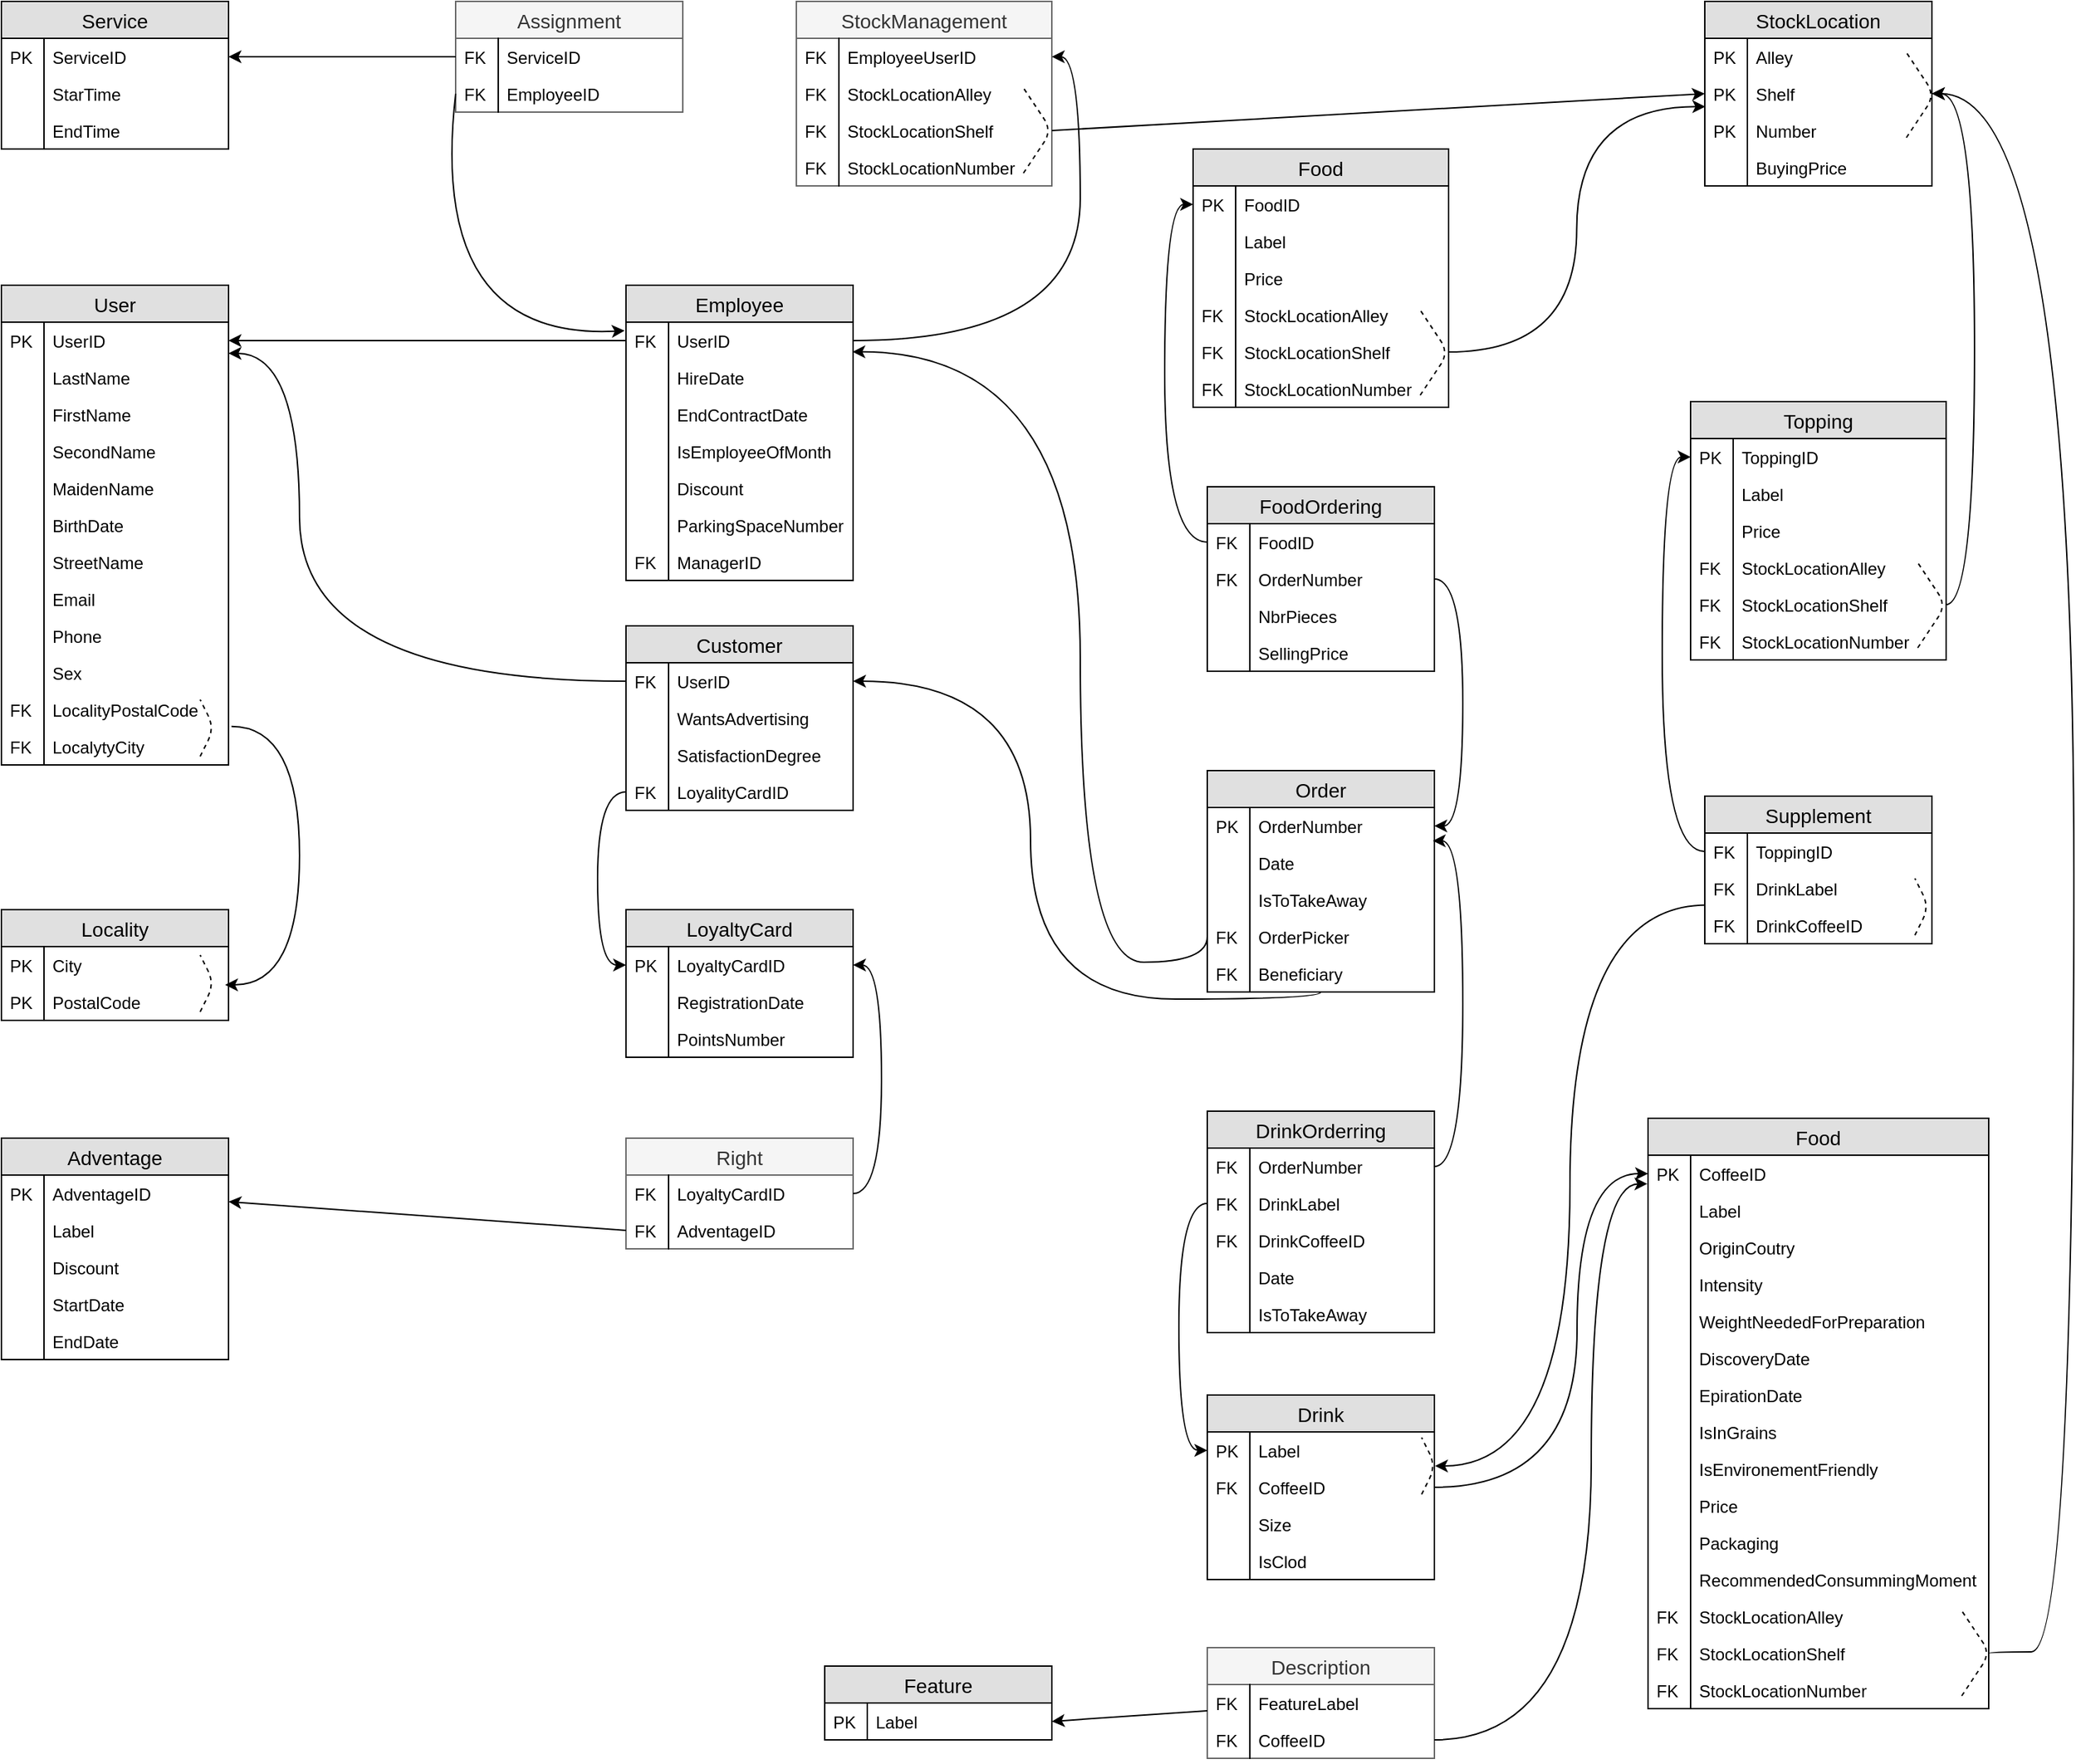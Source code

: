 <mxfile version="12.1.7" type="device" pages="1"><diagram id="CRKFsTBVLDipcfwFaKk6" name="Page-1"><mxGraphModel dx="1940" dy="1012" grid="1" gridSize="10" guides="1" tooltips="1" connect="1" arrows="1" fold="1" page="1" pageScale="1" pageWidth="1169" pageHeight="827" math="0" shadow="0"><root><mxCell id="0"/><mxCell id="1" parent="0"/><mxCell id="WZAO4Xfnq0CxWzphpXC2-1" value="Service" style="swimlane;fontStyle=0;childLayout=stackLayout;horizontal=1;startSize=26;fillColor=#e0e0e0;horizontalStack=0;resizeParent=1;resizeParentMax=0;resizeLast=0;collapsible=1;marginBottom=0;swimlaneFillColor=#ffffff;align=center;fontSize=14;" parent="1" vertex="1"><mxGeometry x="80" y="40" width="160" height="104" as="geometry"/></mxCell><mxCell id="WZAO4Xfnq0CxWzphpXC2-37" value="ServiceID" style="shape=partialRectangle;top=0;left=0;right=0;bottom=0;align=left;verticalAlign=top;fillColor=none;spacingLeft=34;spacingRight=4;overflow=hidden;rotatable=0;points=[[0,0.5],[1,0.5]];portConstraint=eastwest;dropTarget=0;fontSize=12;" parent="WZAO4Xfnq0CxWzphpXC2-1" vertex="1"><mxGeometry y="26" width="160" height="26" as="geometry"/></mxCell><mxCell id="WZAO4Xfnq0CxWzphpXC2-38" value="PK" style="shape=partialRectangle;top=0;left=0;bottom=0;fillColor=none;align=left;verticalAlign=top;spacingLeft=4;spacingRight=4;overflow=hidden;rotatable=0;points=[];portConstraint=eastwest;part=1;fontSize=12;" parent="WZAO4Xfnq0CxWzphpXC2-37" vertex="1" connectable="0"><mxGeometry width="30" height="26" as="geometry"/></mxCell><mxCell id="WZAO4Xfnq0CxWzphpXC2-4" value="StarTime" style="shape=partialRectangle;top=0;left=0;right=0;bottom=0;align=left;verticalAlign=top;fillColor=none;spacingLeft=34;spacingRight=4;overflow=hidden;rotatable=0;points=[[0,0.5],[1,0.5]];portConstraint=eastwest;dropTarget=0;fontSize=12;" parent="WZAO4Xfnq0CxWzphpXC2-1" vertex="1"><mxGeometry y="52" width="160" height="26" as="geometry"/></mxCell><mxCell id="WZAO4Xfnq0CxWzphpXC2-5" value="" style="shape=partialRectangle;top=0;left=0;bottom=0;fillColor=none;align=left;verticalAlign=top;spacingLeft=4;spacingRight=4;overflow=hidden;rotatable=0;points=[];portConstraint=eastwest;part=1;fontSize=12;" parent="WZAO4Xfnq0CxWzphpXC2-4" vertex="1" connectable="0"><mxGeometry width="30" height="26" as="geometry"/></mxCell><mxCell id="WZAO4Xfnq0CxWzphpXC2-6" value="EndTime" style="shape=partialRectangle;top=0;left=0;right=0;bottom=0;align=left;verticalAlign=top;fillColor=none;spacingLeft=34;spacingRight=4;overflow=hidden;rotatable=0;points=[[0,0.5],[1,0.5]];portConstraint=eastwest;dropTarget=0;fontSize=12;" parent="WZAO4Xfnq0CxWzphpXC2-1" vertex="1"><mxGeometry y="78" width="160" height="26" as="geometry"/></mxCell><mxCell id="WZAO4Xfnq0CxWzphpXC2-7" value="" style="shape=partialRectangle;top=0;left=0;bottom=0;fillColor=none;align=left;verticalAlign=top;spacingLeft=4;spacingRight=4;overflow=hidden;rotatable=0;points=[];portConstraint=eastwest;part=1;fontSize=12;" parent="WZAO4Xfnq0CxWzphpXC2-6" vertex="1" connectable="0"><mxGeometry width="30" height="26" as="geometry"/></mxCell><mxCell id="WZAO4Xfnq0CxWzphpXC2-12" value="Assignment" style="swimlane;fontStyle=0;childLayout=stackLayout;horizontal=1;startSize=26;fillColor=#f5f5f5;horizontalStack=0;resizeParent=1;resizeParentMax=0;resizeLast=0;collapsible=1;marginBottom=0;swimlaneFillColor=#ffffff;align=center;fontSize=14;strokeColor=#666666;fontColor=#333333;" parent="1" vertex="1"><mxGeometry x="400" y="40" width="160" height="78" as="geometry"/></mxCell><mxCell id="WZAO4Xfnq0CxWzphpXC2-33" value="ServiceID" style="shape=partialRectangle;top=0;left=0;right=0;bottom=0;align=left;verticalAlign=top;fillColor=none;spacingLeft=34;spacingRight=4;overflow=hidden;rotatable=0;points=[[0,0.5],[1,0.5]];portConstraint=eastwest;dropTarget=0;fontSize=12;" parent="WZAO4Xfnq0CxWzphpXC2-12" vertex="1"><mxGeometry y="26" width="160" height="26" as="geometry"/></mxCell><mxCell id="WZAO4Xfnq0CxWzphpXC2-34" value="FK" style="shape=partialRectangle;top=0;left=0;bottom=0;fillColor=none;align=left;verticalAlign=top;spacingLeft=4;spacingRight=4;overflow=hidden;rotatable=0;points=[];portConstraint=eastwest;part=1;fontSize=12;" parent="WZAO4Xfnq0CxWzphpXC2-33" vertex="1" connectable="0"><mxGeometry width="30" height="26" as="geometry"/></mxCell><mxCell id="WZAO4Xfnq0CxWzphpXC2-35" value="EmployeeID" style="shape=partialRectangle;top=0;left=0;right=0;bottom=0;align=left;verticalAlign=top;fillColor=none;spacingLeft=34;spacingRight=4;overflow=hidden;rotatable=0;points=[[0,0.5],[1,0.5]];portConstraint=eastwest;dropTarget=0;fontSize=12;" parent="WZAO4Xfnq0CxWzphpXC2-12" vertex="1"><mxGeometry y="52" width="160" height="26" as="geometry"/></mxCell><mxCell id="WZAO4Xfnq0CxWzphpXC2-36" value="FK" style="shape=partialRectangle;top=0;left=0;bottom=0;fillColor=none;align=left;verticalAlign=top;spacingLeft=4;spacingRight=4;overflow=hidden;rotatable=0;points=[];portConstraint=eastwest;part=1;fontSize=12;" parent="WZAO4Xfnq0CxWzphpXC2-35" vertex="1" connectable="0"><mxGeometry width="30" height="26" as="geometry"/></mxCell><mxCell id="WZAO4Xfnq0CxWzphpXC2-23" value="Employee" style="swimlane;fontStyle=0;childLayout=stackLayout;horizontal=1;startSize=26;fillColor=#e0e0e0;horizontalStack=0;resizeParent=1;resizeParentMax=0;resizeLast=0;collapsible=1;marginBottom=0;swimlaneFillColor=#ffffff;align=center;fontSize=14;" parent="1" vertex="1"><mxGeometry x="520" y="240" width="160" height="208" as="geometry"/></mxCell><mxCell id="WZAO4Xfnq0CxWzphpXC2-46" value="UserID" style="shape=partialRectangle;top=0;left=0;right=0;bottom=0;align=left;verticalAlign=top;fillColor=none;spacingLeft=34;spacingRight=4;overflow=hidden;rotatable=0;points=[[0,0.5],[1,0.5]];portConstraint=eastwest;dropTarget=0;fontSize=12;" parent="WZAO4Xfnq0CxWzphpXC2-23" vertex="1"><mxGeometry y="26" width="160" height="26" as="geometry"/></mxCell><mxCell id="WZAO4Xfnq0CxWzphpXC2-47" value="FK" style="shape=partialRectangle;top=0;left=0;bottom=0;fillColor=none;align=left;verticalAlign=top;spacingLeft=4;spacingRight=4;overflow=hidden;rotatable=0;points=[];portConstraint=eastwest;part=1;fontSize=12;" parent="WZAO4Xfnq0CxWzphpXC2-46" vertex="1" connectable="0"><mxGeometry width="30" height="26" as="geometry"/></mxCell><mxCell id="WZAO4Xfnq0CxWzphpXC2-40" value="HireDate" style="shape=partialRectangle;top=0;left=0;right=0;bottom=0;align=left;verticalAlign=top;fillColor=none;spacingLeft=34;spacingRight=4;overflow=hidden;rotatable=0;points=[[0,0.5],[1,0.5]];portConstraint=eastwest;dropTarget=0;fontSize=12;" parent="WZAO4Xfnq0CxWzphpXC2-23" vertex="1"><mxGeometry y="52" width="160" height="26" as="geometry"/></mxCell><mxCell id="WZAO4Xfnq0CxWzphpXC2-41" value="" style="shape=partialRectangle;top=0;left=0;bottom=0;fillColor=none;align=left;verticalAlign=top;spacingLeft=4;spacingRight=4;overflow=hidden;rotatable=0;points=[];portConstraint=eastwest;part=1;fontSize=12;" parent="WZAO4Xfnq0CxWzphpXC2-40" vertex="1" connectable="0"><mxGeometry width="30" height="26" as="geometry"/></mxCell><mxCell id="WZAO4Xfnq0CxWzphpXC2-49" value="EndContractDate" style="shape=partialRectangle;top=0;left=0;right=0;bottom=0;align=left;verticalAlign=top;fillColor=none;spacingLeft=34;spacingRight=4;overflow=hidden;rotatable=0;points=[[0,0.5],[1,0.5]];portConstraint=eastwest;dropTarget=0;fontSize=12;" parent="WZAO4Xfnq0CxWzphpXC2-23" vertex="1"><mxGeometry y="78" width="160" height="26" as="geometry"/></mxCell><mxCell id="WZAO4Xfnq0CxWzphpXC2-50" value="" style="shape=partialRectangle;top=0;left=0;bottom=0;fillColor=none;align=left;verticalAlign=top;spacingLeft=4;spacingRight=4;overflow=hidden;rotatable=0;points=[];portConstraint=eastwest;part=1;fontSize=12;" parent="WZAO4Xfnq0CxWzphpXC2-49" vertex="1" connectable="0"><mxGeometry width="30" height="26" as="geometry"/></mxCell><mxCell id="WZAO4Xfnq0CxWzphpXC2-53" value="IsEmployeeOfMonth" style="shape=partialRectangle;top=0;left=0;right=0;bottom=0;align=left;verticalAlign=top;fillColor=none;spacingLeft=34;spacingRight=4;overflow=hidden;rotatable=0;points=[[0,0.5],[1,0.5]];portConstraint=eastwest;dropTarget=0;fontSize=12;" parent="WZAO4Xfnq0CxWzphpXC2-23" vertex="1"><mxGeometry y="104" width="160" height="26" as="geometry"/></mxCell><mxCell id="WZAO4Xfnq0CxWzphpXC2-54" value="" style="shape=partialRectangle;top=0;left=0;bottom=0;fillColor=none;align=left;verticalAlign=top;spacingLeft=4;spacingRight=4;overflow=hidden;rotatable=0;points=[];portConstraint=eastwest;part=1;fontSize=12;" parent="WZAO4Xfnq0CxWzphpXC2-53" vertex="1" connectable="0"><mxGeometry width="30" height="26" as="geometry"/></mxCell><mxCell id="WZAO4Xfnq0CxWzphpXC2-55" value="Discount" style="shape=partialRectangle;top=0;left=0;right=0;bottom=0;align=left;verticalAlign=top;fillColor=none;spacingLeft=34;spacingRight=4;overflow=hidden;rotatable=0;points=[[0,0.5],[1,0.5]];portConstraint=eastwest;dropTarget=0;fontSize=12;" parent="WZAO4Xfnq0CxWzphpXC2-23" vertex="1"><mxGeometry y="130" width="160" height="26" as="geometry"/></mxCell><mxCell id="WZAO4Xfnq0CxWzphpXC2-56" value="" style="shape=partialRectangle;top=0;left=0;bottom=0;fillColor=none;align=left;verticalAlign=top;spacingLeft=4;spacingRight=4;overflow=hidden;rotatable=0;points=[];portConstraint=eastwest;part=1;fontSize=12;" parent="WZAO4Xfnq0CxWzphpXC2-55" vertex="1" connectable="0"><mxGeometry width="30" height="26" as="geometry"/></mxCell><mxCell id="WZAO4Xfnq0CxWzphpXC2-57" value="ParkingSpaceNumber" style="shape=partialRectangle;top=0;left=0;right=0;bottom=0;align=left;verticalAlign=top;fillColor=none;spacingLeft=34;spacingRight=4;overflow=hidden;rotatable=0;points=[[0,0.5],[1,0.5]];portConstraint=eastwest;dropTarget=0;fontSize=12;" parent="WZAO4Xfnq0CxWzphpXC2-23" vertex="1"><mxGeometry y="156" width="160" height="26" as="geometry"/></mxCell><mxCell id="WZAO4Xfnq0CxWzphpXC2-58" value="" style="shape=partialRectangle;top=0;left=0;bottom=0;fillColor=none;align=left;verticalAlign=top;spacingLeft=4;spacingRight=4;overflow=hidden;rotatable=0;points=[];portConstraint=eastwest;part=1;fontSize=12;" parent="WZAO4Xfnq0CxWzphpXC2-57" vertex="1" connectable="0"><mxGeometry width="30" height="26" as="geometry"/></mxCell><mxCell id="WZAO4Xfnq0CxWzphpXC2-51" value="ManagerID" style="shape=partialRectangle;top=0;left=0;right=0;bottom=0;align=left;verticalAlign=top;fillColor=none;spacingLeft=34;spacingRight=4;overflow=hidden;rotatable=0;points=[[0,0.5],[1,0.5]];portConstraint=eastwest;dropTarget=0;fontSize=12;" parent="WZAO4Xfnq0CxWzphpXC2-23" vertex="1"><mxGeometry y="182" width="160" height="26" as="geometry"/></mxCell><mxCell id="WZAO4Xfnq0CxWzphpXC2-52" value="FK" style="shape=partialRectangle;top=0;left=0;bottom=0;fillColor=none;align=left;verticalAlign=top;spacingLeft=4;spacingRight=4;overflow=hidden;rotatable=0;points=[];portConstraint=eastwest;part=1;fontSize=12;" parent="WZAO4Xfnq0CxWzphpXC2-51" vertex="1" connectable="0"><mxGeometry width="30" height="26" as="geometry"/></mxCell><mxCell id="WZAO4Xfnq0CxWzphpXC2-39" value="" style="endArrow=classic;html=1;entryX=1;entryY=0.5;entryDx=0;entryDy=0;exitX=0;exitY=0.5;exitDx=0;exitDy=0;" parent="1" source="WZAO4Xfnq0CxWzphpXC2-33" target="WZAO4Xfnq0CxWzphpXC2-37" edge="1"><mxGeometry width="50" height="50" relative="1" as="geometry"><mxPoint x="350" y="160" as="sourcePoint"/><mxPoint x="400" y="110" as="targetPoint"/></mxGeometry></mxCell><mxCell id="WZAO4Xfnq0CxWzphpXC2-61" value="" style="endArrow=classic;html=1;entryX=-0.006;entryY=0.231;entryDx=0;entryDy=0;exitX=0;exitY=0.5;exitDx=0;exitDy=0;curved=1;entryPerimeter=0;" parent="1" source="WZAO4Xfnq0CxWzphpXC2-35" target="WZAO4Xfnq0CxWzphpXC2-46" edge="1"><mxGeometry width="50" height="50" relative="1" as="geometry"><mxPoint x="390" y="260" as="sourcePoint"/><mxPoint x="440" y="210" as="targetPoint"/><Array as="points"><mxPoint x="380" y="279"/></Array></mxGeometry></mxCell><mxCell id="WZAO4Xfnq0CxWzphpXC2-62" value="StockManagement" style="swimlane;fontStyle=0;childLayout=stackLayout;horizontal=1;startSize=26;fillColor=#f5f5f5;horizontalStack=0;resizeParent=1;resizeParentMax=0;resizeLast=0;collapsible=1;marginBottom=0;swimlaneFillColor=#ffffff;align=center;fontSize=14;strokeColor=#666666;fontColor=#333333;" parent="1" vertex="1"><mxGeometry x="640" y="40" width="180" height="130" as="geometry"/></mxCell><mxCell id="WZAO4Xfnq0CxWzphpXC2-63" value="EmployeeUserID" style="shape=partialRectangle;top=0;left=0;right=0;bottom=0;align=left;verticalAlign=top;fillColor=none;spacingLeft=34;spacingRight=4;overflow=hidden;rotatable=0;points=[[0,0.5],[1,0.5]];portConstraint=eastwest;dropTarget=0;fontSize=12;" parent="WZAO4Xfnq0CxWzphpXC2-62" vertex="1"><mxGeometry y="26" width="180" height="26" as="geometry"/></mxCell><mxCell id="WZAO4Xfnq0CxWzphpXC2-64" value="FK" style="shape=partialRectangle;top=0;left=0;bottom=0;fillColor=none;align=left;verticalAlign=top;spacingLeft=4;spacingRight=4;overflow=hidden;rotatable=0;points=[];portConstraint=eastwest;part=1;fontSize=12;" parent="WZAO4Xfnq0CxWzphpXC2-63" vertex="1" connectable="0"><mxGeometry width="30" height="26" as="geometry"/></mxCell><mxCell id="WZAO4Xfnq0CxWzphpXC2-65" value="StockLocationAlley" style="shape=partialRectangle;top=0;left=0;right=0;bottom=0;align=left;verticalAlign=top;fillColor=none;spacingLeft=34;spacingRight=4;overflow=hidden;rotatable=0;points=[[0,0.5],[1,0.5]];portConstraint=eastwest;dropTarget=0;fontSize=12;" parent="WZAO4Xfnq0CxWzphpXC2-62" vertex="1"><mxGeometry y="52" width="180" height="26" as="geometry"/></mxCell><mxCell id="WZAO4Xfnq0CxWzphpXC2-66" value="FK" style="shape=partialRectangle;top=0;left=0;bottom=0;fillColor=none;align=left;verticalAlign=top;spacingLeft=4;spacingRight=4;overflow=hidden;rotatable=0;points=[];portConstraint=eastwest;part=1;fontSize=12;" parent="WZAO4Xfnq0CxWzphpXC2-65" vertex="1" connectable="0"><mxGeometry width="30" height="26" as="geometry"/></mxCell><mxCell id="WZAO4Xfnq0CxWzphpXC2-192" value="" style="endArrow=none;dashed=1;html=1;" parent="WZAO4Xfnq0CxWzphpXC2-62" edge="1"><mxGeometry width="50" height="50" relative="1" as="geometry"><mxPoint x="160" y="121" as="sourcePoint"/><mxPoint x="160" y="61" as="targetPoint"/><Array as="points"><mxPoint x="180" y="91"/></Array></mxGeometry></mxCell><mxCell id="WZAO4Xfnq0CxWzphpXC2-71" value="StockLocationShelf" style="shape=partialRectangle;top=0;left=0;right=0;bottom=0;align=left;verticalAlign=top;fillColor=none;spacingLeft=34;spacingRight=4;overflow=hidden;rotatable=0;points=[[0,0.5],[1,0.5]];portConstraint=eastwest;dropTarget=0;fontSize=12;" parent="WZAO4Xfnq0CxWzphpXC2-62" vertex="1"><mxGeometry y="78" width="180" height="26" as="geometry"/></mxCell><mxCell id="WZAO4Xfnq0CxWzphpXC2-72" value="FK" style="shape=partialRectangle;top=0;left=0;bottom=0;fillColor=none;align=left;verticalAlign=top;spacingLeft=4;spacingRight=4;overflow=hidden;rotatable=0;points=[];portConstraint=eastwest;part=1;fontSize=12;" parent="WZAO4Xfnq0CxWzphpXC2-71" vertex="1" connectable="0"><mxGeometry width="30" height="26" as="geometry"/></mxCell><mxCell id="WZAO4Xfnq0CxWzphpXC2-69" value="StockLocationNumber" style="shape=partialRectangle;top=0;left=0;right=0;bottom=0;align=left;verticalAlign=top;fillColor=none;spacingLeft=34;spacingRight=4;overflow=hidden;rotatable=0;points=[[0,0.5],[1,0.5]];portConstraint=eastwest;dropTarget=0;fontSize=12;" parent="WZAO4Xfnq0CxWzphpXC2-62" vertex="1"><mxGeometry y="104" width="180" height="26" as="geometry"/></mxCell><mxCell id="WZAO4Xfnq0CxWzphpXC2-70" value="FK" style="shape=partialRectangle;top=0;left=0;bottom=0;fillColor=none;align=left;verticalAlign=top;spacingLeft=4;spacingRight=4;overflow=hidden;rotatable=0;points=[];portConstraint=eastwest;part=1;fontSize=12;" parent="WZAO4Xfnq0CxWzphpXC2-69" vertex="1" connectable="0"><mxGeometry width="30" height="26" as="geometry"/></mxCell><mxCell id="WZAO4Xfnq0CxWzphpXC2-73" style="edgeStyle=orthogonalEdgeStyle;curved=1;orthogonalLoop=1;jettySize=auto;html=1;entryX=1;entryY=0.5;entryDx=0;entryDy=0;exitX=1;exitY=0.5;exitDx=0;exitDy=0;" parent="1" source="WZAO4Xfnq0CxWzphpXC2-46" target="WZAO4Xfnq0CxWzphpXC2-63" edge="1"><mxGeometry relative="1" as="geometry"><Array as="points"><mxPoint x="840" y="279"/><mxPoint x="840" y="79"/></Array></mxGeometry></mxCell><mxCell id="WZAO4Xfnq0CxWzphpXC2-74" value="User" style="swimlane;fontStyle=0;childLayout=stackLayout;horizontal=1;startSize=26;fillColor=#e0e0e0;horizontalStack=0;resizeParent=1;resizeParentMax=0;resizeLast=0;collapsible=1;marginBottom=0;swimlaneFillColor=#ffffff;align=center;fontSize=14;" parent="1" vertex="1"><mxGeometry x="80" y="240" width="160" height="338" as="geometry"/></mxCell><mxCell id="WZAO4Xfnq0CxWzphpXC2-75" value="UserID" style="shape=partialRectangle;top=0;left=0;right=0;bottom=0;align=left;verticalAlign=top;fillColor=none;spacingLeft=34;spacingRight=4;overflow=hidden;rotatable=0;points=[[0,0.5],[1,0.5]];portConstraint=eastwest;dropTarget=0;fontSize=12;" parent="WZAO4Xfnq0CxWzphpXC2-74" vertex="1"><mxGeometry y="26" width="160" height="26" as="geometry"/></mxCell><mxCell id="WZAO4Xfnq0CxWzphpXC2-76" value="PK" style="shape=partialRectangle;top=0;left=0;bottom=0;fillColor=none;align=left;verticalAlign=top;spacingLeft=4;spacingRight=4;overflow=hidden;rotatable=0;points=[];portConstraint=eastwest;part=1;fontSize=12;" parent="WZAO4Xfnq0CxWzphpXC2-75" vertex="1" connectable="0"><mxGeometry width="30" height="26" as="geometry"/></mxCell><mxCell id="WZAO4Xfnq0CxWzphpXC2-79" value="LastName" style="shape=partialRectangle;top=0;left=0;right=0;bottom=0;align=left;verticalAlign=top;fillColor=none;spacingLeft=34;spacingRight=4;overflow=hidden;rotatable=0;points=[[0,0.5],[1,0.5]];portConstraint=eastwest;dropTarget=0;fontSize=12;" parent="WZAO4Xfnq0CxWzphpXC2-74" vertex="1"><mxGeometry y="52" width="160" height="26" as="geometry"/></mxCell><mxCell id="WZAO4Xfnq0CxWzphpXC2-80" value="" style="shape=partialRectangle;top=0;left=0;bottom=0;fillColor=none;align=left;verticalAlign=top;spacingLeft=4;spacingRight=4;overflow=hidden;rotatable=0;points=[];portConstraint=eastwest;part=1;fontSize=12;" parent="WZAO4Xfnq0CxWzphpXC2-79" vertex="1" connectable="0"><mxGeometry width="30" height="26" as="geometry"/></mxCell><mxCell id="WZAO4Xfnq0CxWzphpXC2-81" value="FirstName" style="shape=partialRectangle;top=0;left=0;right=0;bottom=0;align=left;verticalAlign=top;fillColor=none;spacingLeft=34;spacingRight=4;overflow=hidden;rotatable=0;points=[[0,0.5],[1,0.5]];portConstraint=eastwest;dropTarget=0;fontSize=12;" parent="WZAO4Xfnq0CxWzphpXC2-74" vertex="1"><mxGeometry y="78" width="160" height="26" as="geometry"/></mxCell><mxCell id="WZAO4Xfnq0CxWzphpXC2-82" value="" style="shape=partialRectangle;top=0;left=0;bottom=0;fillColor=none;align=left;verticalAlign=top;spacingLeft=4;spacingRight=4;overflow=hidden;rotatable=0;points=[];portConstraint=eastwest;part=1;fontSize=12;" parent="WZAO4Xfnq0CxWzphpXC2-81" vertex="1" connectable="0"><mxGeometry width="30" height="26" as="geometry"/></mxCell><mxCell id="WZAO4Xfnq0CxWzphpXC2-83" value="SecondName" style="shape=partialRectangle;top=0;left=0;right=0;bottom=0;align=left;verticalAlign=top;fillColor=none;spacingLeft=34;spacingRight=4;overflow=hidden;rotatable=0;points=[[0,0.5],[1,0.5]];portConstraint=eastwest;dropTarget=0;fontSize=12;" parent="WZAO4Xfnq0CxWzphpXC2-74" vertex="1"><mxGeometry y="104" width="160" height="26" as="geometry"/></mxCell><mxCell id="WZAO4Xfnq0CxWzphpXC2-84" value="" style="shape=partialRectangle;top=0;left=0;bottom=0;fillColor=none;align=left;verticalAlign=top;spacingLeft=4;spacingRight=4;overflow=hidden;rotatable=0;points=[];portConstraint=eastwest;part=1;fontSize=12;" parent="WZAO4Xfnq0CxWzphpXC2-83" vertex="1" connectable="0"><mxGeometry width="30" height="26" as="geometry"/></mxCell><mxCell id="WZAO4Xfnq0CxWzphpXC2-85" value="MaidenName" style="shape=partialRectangle;top=0;left=0;right=0;bottom=0;align=left;verticalAlign=top;fillColor=none;spacingLeft=34;spacingRight=4;overflow=hidden;rotatable=0;points=[[0,0.5],[1,0.5]];portConstraint=eastwest;dropTarget=0;fontSize=12;" parent="WZAO4Xfnq0CxWzphpXC2-74" vertex="1"><mxGeometry y="130" width="160" height="26" as="geometry"/></mxCell><mxCell id="WZAO4Xfnq0CxWzphpXC2-86" value="" style="shape=partialRectangle;top=0;left=0;bottom=0;fillColor=none;align=left;verticalAlign=top;spacingLeft=4;spacingRight=4;overflow=hidden;rotatable=0;points=[];portConstraint=eastwest;part=1;fontSize=12;" parent="WZAO4Xfnq0CxWzphpXC2-85" vertex="1" connectable="0"><mxGeometry width="30" height="26" as="geometry"/></mxCell><mxCell id="WZAO4Xfnq0CxWzphpXC2-87" value="BirthDate" style="shape=partialRectangle;top=0;left=0;right=0;bottom=0;align=left;verticalAlign=top;fillColor=none;spacingLeft=34;spacingRight=4;overflow=hidden;rotatable=0;points=[[0,0.5],[1,0.5]];portConstraint=eastwest;dropTarget=0;fontSize=12;" parent="WZAO4Xfnq0CxWzphpXC2-74" vertex="1"><mxGeometry y="156" width="160" height="26" as="geometry"/></mxCell><mxCell id="WZAO4Xfnq0CxWzphpXC2-88" value="" style="shape=partialRectangle;top=0;left=0;bottom=0;fillColor=none;align=left;verticalAlign=top;spacingLeft=4;spacingRight=4;overflow=hidden;rotatable=0;points=[];portConstraint=eastwest;part=1;fontSize=12;" parent="WZAO4Xfnq0CxWzphpXC2-87" vertex="1" connectable="0"><mxGeometry width="30" height="26" as="geometry"/></mxCell><mxCell id="WZAO4Xfnq0CxWzphpXC2-89" value="StreetName" style="shape=partialRectangle;top=0;left=0;right=0;bottom=0;align=left;verticalAlign=top;fillColor=none;spacingLeft=34;spacingRight=4;overflow=hidden;rotatable=0;points=[[0,0.5],[1,0.5]];portConstraint=eastwest;dropTarget=0;fontSize=12;" parent="WZAO4Xfnq0CxWzphpXC2-74" vertex="1"><mxGeometry y="182" width="160" height="26" as="geometry"/></mxCell><mxCell id="WZAO4Xfnq0CxWzphpXC2-90" value="" style="shape=partialRectangle;top=0;left=0;bottom=0;fillColor=none;align=left;verticalAlign=top;spacingLeft=4;spacingRight=4;overflow=hidden;rotatable=0;points=[];portConstraint=eastwest;part=1;fontSize=12;" parent="WZAO4Xfnq0CxWzphpXC2-89" vertex="1" connectable="0"><mxGeometry width="30" height="26" as="geometry"/></mxCell><mxCell id="WZAO4Xfnq0CxWzphpXC2-91" value="Email" style="shape=partialRectangle;top=0;left=0;right=0;bottom=0;align=left;verticalAlign=top;fillColor=none;spacingLeft=34;spacingRight=4;overflow=hidden;rotatable=0;points=[[0,0.5],[1,0.5]];portConstraint=eastwest;dropTarget=0;fontSize=12;" parent="WZAO4Xfnq0CxWzphpXC2-74" vertex="1"><mxGeometry y="208" width="160" height="26" as="geometry"/></mxCell><mxCell id="WZAO4Xfnq0CxWzphpXC2-92" value="" style="shape=partialRectangle;top=0;left=0;bottom=0;fillColor=none;align=left;verticalAlign=top;spacingLeft=4;spacingRight=4;overflow=hidden;rotatable=0;points=[];portConstraint=eastwest;part=1;fontSize=12;" parent="WZAO4Xfnq0CxWzphpXC2-91" vertex="1" connectable="0"><mxGeometry width="30" height="26" as="geometry"/></mxCell><mxCell id="WZAO4Xfnq0CxWzphpXC2-93" value="Phone" style="shape=partialRectangle;top=0;left=0;right=0;bottom=0;align=left;verticalAlign=top;fillColor=none;spacingLeft=34;spacingRight=4;overflow=hidden;rotatable=0;points=[[0,0.5],[1,0.5]];portConstraint=eastwest;dropTarget=0;fontSize=12;" parent="WZAO4Xfnq0CxWzphpXC2-74" vertex="1"><mxGeometry y="234" width="160" height="26" as="geometry"/></mxCell><mxCell id="WZAO4Xfnq0CxWzphpXC2-94" value="" style="shape=partialRectangle;top=0;left=0;bottom=0;fillColor=none;align=left;verticalAlign=top;spacingLeft=4;spacingRight=4;overflow=hidden;rotatable=0;points=[];portConstraint=eastwest;part=1;fontSize=12;" parent="WZAO4Xfnq0CxWzphpXC2-93" vertex="1" connectable="0"><mxGeometry width="30" height="26" as="geometry"/></mxCell><mxCell id="WZAO4Xfnq0CxWzphpXC2-95" value="Sex" style="shape=partialRectangle;top=0;left=0;right=0;bottom=0;align=left;verticalAlign=top;fillColor=none;spacingLeft=34;spacingRight=4;overflow=hidden;rotatable=0;points=[[0,0.5],[1,0.5]];portConstraint=eastwest;dropTarget=0;fontSize=12;" parent="WZAO4Xfnq0CxWzphpXC2-74" vertex="1"><mxGeometry y="260" width="160" height="26" as="geometry"/></mxCell><mxCell id="WZAO4Xfnq0CxWzphpXC2-96" value="" style="shape=partialRectangle;top=0;left=0;bottom=0;fillColor=none;align=left;verticalAlign=top;spacingLeft=4;spacingRight=4;overflow=hidden;rotatable=0;points=[];portConstraint=eastwest;part=1;fontSize=12;" parent="WZAO4Xfnq0CxWzphpXC2-95" vertex="1" connectable="0"><mxGeometry width="30" height="26" as="geometry"/></mxCell><mxCell id="WZAO4Xfnq0CxWzphpXC2-97" value="LocalityPostalCode" style="shape=partialRectangle;top=0;left=0;right=0;bottom=0;align=left;verticalAlign=top;fillColor=none;spacingLeft=34;spacingRight=4;overflow=hidden;rotatable=0;points=[[0,0.5],[1,0.5]];portConstraint=eastwest;dropTarget=0;fontSize=12;" parent="WZAO4Xfnq0CxWzphpXC2-74" vertex="1"><mxGeometry y="286" width="160" height="26" as="geometry"/></mxCell><mxCell id="WZAO4Xfnq0CxWzphpXC2-98" value="FK" style="shape=partialRectangle;top=0;left=0;bottom=0;fillColor=none;align=left;verticalAlign=top;spacingLeft=4;spacingRight=4;overflow=hidden;rotatable=0;points=[];portConstraint=eastwest;part=1;fontSize=12;" parent="WZAO4Xfnq0CxWzphpXC2-97" vertex="1" connectable="0"><mxGeometry width="30" height="26" as="geometry"/></mxCell><mxCell id="WZAO4Xfnq0CxWzphpXC2-188" value="" style="endArrow=none;dashed=1;html=1;" parent="WZAO4Xfnq0CxWzphpXC2-74" edge="1"><mxGeometry width="50" height="50" relative="1" as="geometry"><mxPoint x="140" y="332" as="sourcePoint"/><mxPoint x="140" y="292" as="targetPoint"/><Array as="points"><mxPoint x="150" y="312"/></Array></mxGeometry></mxCell><mxCell id="WZAO4Xfnq0CxWzphpXC2-99" value="LocalytyCity" style="shape=partialRectangle;top=0;left=0;right=0;bottom=0;align=left;verticalAlign=top;fillColor=none;spacingLeft=34;spacingRight=4;overflow=hidden;rotatable=0;points=[[0,0.5],[1,0.5]];portConstraint=eastwest;dropTarget=0;fontSize=12;" parent="WZAO4Xfnq0CxWzphpXC2-74" vertex="1"><mxGeometry y="312" width="160" height="26" as="geometry"/></mxCell><mxCell id="WZAO4Xfnq0CxWzphpXC2-100" value="FK" style="shape=partialRectangle;top=0;left=0;bottom=0;fillColor=none;align=left;verticalAlign=top;spacingLeft=4;spacingRight=4;overflow=hidden;rotatable=0;points=[];portConstraint=eastwest;part=1;fontSize=12;" parent="WZAO4Xfnq0CxWzphpXC2-99" vertex="1" connectable="0"><mxGeometry width="30" height="26" as="geometry"/></mxCell><mxCell id="WZAO4Xfnq0CxWzphpXC2-108" value="Locality" style="swimlane;fontStyle=0;childLayout=stackLayout;horizontal=1;startSize=26;fillColor=#e0e0e0;horizontalStack=0;resizeParent=1;resizeParentMax=0;resizeLast=0;collapsible=1;marginBottom=0;swimlaneFillColor=#ffffff;align=center;fontSize=14;" parent="1" vertex="1"><mxGeometry x="80" y="680" width="160" height="78" as="geometry"/></mxCell><mxCell id="WZAO4Xfnq0CxWzphpXC2-111" value="City" style="shape=partialRectangle;top=0;left=0;right=0;bottom=0;align=left;verticalAlign=top;fillColor=none;spacingLeft=34;spacingRight=4;overflow=hidden;rotatable=0;points=[[0,0.5],[1,0.5]];portConstraint=eastwest;dropTarget=0;fontSize=12;" parent="WZAO4Xfnq0CxWzphpXC2-108" vertex="1"><mxGeometry y="26" width="160" height="26" as="geometry"/></mxCell><mxCell id="WZAO4Xfnq0CxWzphpXC2-112" value="PK" style="shape=partialRectangle;top=0;left=0;bottom=0;fillColor=none;align=left;verticalAlign=top;spacingLeft=4;spacingRight=4;overflow=hidden;rotatable=0;points=[];portConstraint=eastwest;part=1;fontSize=12;" parent="WZAO4Xfnq0CxWzphpXC2-111" vertex="1" connectable="0"><mxGeometry width="30" height="26" as="geometry"/></mxCell><mxCell id="WZAO4Xfnq0CxWzphpXC2-189" value="" style="endArrow=none;dashed=1;html=1;" parent="WZAO4Xfnq0CxWzphpXC2-108" edge="1"><mxGeometry width="50" height="50" relative="1" as="geometry"><mxPoint x="140" y="72" as="sourcePoint"/><mxPoint x="140" y="32" as="targetPoint"/><Array as="points"><mxPoint x="150" y="52"/></Array></mxGeometry></mxCell><mxCell id="WZAO4Xfnq0CxWzphpXC2-109" value="PostalCode" style="shape=partialRectangle;top=0;left=0;right=0;bottom=0;align=left;verticalAlign=top;fillColor=none;spacingLeft=34;spacingRight=4;overflow=hidden;rotatable=0;points=[[0,0.5],[1,0.5]];portConstraint=eastwest;dropTarget=0;fontSize=12;" parent="WZAO4Xfnq0CxWzphpXC2-108" vertex="1"><mxGeometry y="52" width="160" height="26" as="geometry"/></mxCell><mxCell id="WZAO4Xfnq0CxWzphpXC2-110" value="PK" style="shape=partialRectangle;top=0;left=0;bottom=0;fillColor=none;align=left;verticalAlign=top;spacingLeft=4;spacingRight=4;overflow=hidden;rotatable=0;points=[];portConstraint=eastwest;part=1;fontSize=12;" parent="WZAO4Xfnq0CxWzphpXC2-109" vertex="1" connectable="0"><mxGeometry width="30" height="26" as="geometry"/></mxCell><mxCell id="WZAO4Xfnq0CxWzphpXC2-124" style="edgeStyle=orthogonalEdgeStyle;curved=1;orthogonalLoop=1;jettySize=auto;html=1;exitX=1.013;exitY=-0.045;exitDx=0;exitDy=0;entryX=0.985;entryY=1.038;entryDx=0;entryDy=0;entryPerimeter=0;exitPerimeter=0;" parent="1" source="WZAO4Xfnq0CxWzphpXC2-99" target="WZAO4Xfnq0CxWzphpXC2-111" edge="1"><mxGeometry relative="1" as="geometry"><Array as="points"><mxPoint x="290" y="551"/><mxPoint x="290" y="733"/></Array></mxGeometry></mxCell><mxCell id="WZAO4Xfnq0CxWzphpXC2-126" value="Customer" style="swimlane;fontStyle=0;childLayout=stackLayout;horizontal=1;startSize=26;fillColor=#e0e0e0;horizontalStack=0;resizeParent=1;resizeParentMax=0;resizeLast=0;collapsible=1;marginBottom=0;swimlaneFillColor=#ffffff;align=center;fontSize=14;" parent="1" vertex="1"><mxGeometry x="520" y="480" width="160" height="130" as="geometry"/></mxCell><mxCell id="WZAO4Xfnq0CxWzphpXC2-127" value="UserID" style="shape=partialRectangle;top=0;left=0;right=0;bottom=0;align=left;verticalAlign=top;fillColor=none;spacingLeft=34;spacingRight=4;overflow=hidden;rotatable=0;points=[[0,0.5],[1,0.5]];portConstraint=eastwest;dropTarget=0;fontSize=12;" parent="WZAO4Xfnq0CxWzphpXC2-126" vertex="1"><mxGeometry y="26" width="160" height="26" as="geometry"/></mxCell><mxCell id="WZAO4Xfnq0CxWzphpXC2-128" value="FK" style="shape=partialRectangle;top=0;left=0;bottom=0;fillColor=none;align=left;verticalAlign=top;spacingLeft=4;spacingRight=4;overflow=hidden;rotatable=0;points=[];portConstraint=eastwest;part=1;fontSize=12;" parent="WZAO4Xfnq0CxWzphpXC2-127" vertex="1" connectable="0"><mxGeometry width="30" height="26" as="geometry"/></mxCell><mxCell id="WZAO4Xfnq0CxWzphpXC2-131" value="WantsAdvertising" style="shape=partialRectangle;top=0;left=0;right=0;bottom=0;align=left;verticalAlign=top;fillColor=none;spacingLeft=34;spacingRight=4;overflow=hidden;rotatable=0;points=[[0,0.5],[1,0.5]];portConstraint=eastwest;dropTarget=0;fontSize=12;" parent="WZAO4Xfnq0CxWzphpXC2-126" vertex="1"><mxGeometry y="52" width="160" height="26" as="geometry"/></mxCell><mxCell id="WZAO4Xfnq0CxWzphpXC2-132" value="" style="shape=partialRectangle;top=0;left=0;bottom=0;fillColor=none;align=left;verticalAlign=top;spacingLeft=4;spacingRight=4;overflow=hidden;rotatable=0;points=[];portConstraint=eastwest;part=1;fontSize=12;" parent="WZAO4Xfnq0CxWzphpXC2-131" vertex="1" connectable="0"><mxGeometry width="30" height="26" as="geometry"/></mxCell><mxCell id="WZAO4Xfnq0CxWzphpXC2-133" value="SatisfactionDegree" style="shape=partialRectangle;top=0;left=0;right=0;bottom=0;align=left;verticalAlign=top;fillColor=none;spacingLeft=34;spacingRight=4;overflow=hidden;rotatable=0;points=[[0,0.5],[1,0.5]];portConstraint=eastwest;dropTarget=0;fontSize=12;" parent="WZAO4Xfnq0CxWzphpXC2-126" vertex="1"><mxGeometry y="78" width="160" height="26" as="geometry"/></mxCell><mxCell id="WZAO4Xfnq0CxWzphpXC2-134" value="" style="shape=partialRectangle;top=0;left=0;bottom=0;fillColor=none;align=left;verticalAlign=top;spacingLeft=4;spacingRight=4;overflow=hidden;rotatable=0;points=[];portConstraint=eastwest;part=1;fontSize=12;" parent="WZAO4Xfnq0CxWzphpXC2-133" vertex="1" connectable="0"><mxGeometry width="30" height="26" as="geometry"/></mxCell><mxCell id="WZAO4Xfnq0CxWzphpXC2-139" value="LoyalityCardID" style="shape=partialRectangle;top=0;left=0;right=0;bottom=0;align=left;verticalAlign=top;fillColor=none;spacingLeft=34;spacingRight=4;overflow=hidden;rotatable=0;points=[[0,0.5],[1,0.5]];portConstraint=eastwest;dropTarget=0;fontSize=12;" parent="WZAO4Xfnq0CxWzphpXC2-126" vertex="1"><mxGeometry y="104" width="160" height="26" as="geometry"/></mxCell><mxCell id="WZAO4Xfnq0CxWzphpXC2-140" value="FK" style="shape=partialRectangle;top=0;left=0;bottom=0;fillColor=none;align=left;verticalAlign=top;spacingLeft=4;spacingRight=4;overflow=hidden;rotatable=0;points=[];portConstraint=eastwest;part=1;fontSize=12;" parent="WZAO4Xfnq0CxWzphpXC2-139" vertex="1" connectable="0"><mxGeometry width="30" height="26" as="geometry"/></mxCell><mxCell id="WZAO4Xfnq0CxWzphpXC2-141" style="edgeStyle=orthogonalEdgeStyle;curved=1;orthogonalLoop=1;jettySize=auto;html=1;" parent="1" source="WZAO4Xfnq0CxWzphpXC2-127" edge="1"><mxGeometry relative="1" as="geometry"><mxPoint x="240" y="288" as="targetPoint"/><Array as="points"><mxPoint x="290" y="519"/><mxPoint x="290" y="288"/></Array></mxGeometry></mxCell><mxCell id="WZAO4Xfnq0CxWzphpXC2-142" style="edgeStyle=orthogonalEdgeStyle;curved=1;orthogonalLoop=1;jettySize=auto;html=1;" parent="1" source="WZAO4Xfnq0CxWzphpXC2-46" edge="1"><mxGeometry relative="1" as="geometry"><mxPoint x="240" y="279" as="targetPoint"/><mxPoint x="517" y="279" as="sourcePoint"/></mxGeometry></mxCell><mxCell id="WZAO4Xfnq0CxWzphpXC2-143" value="LoyaltyCard" style="swimlane;fontStyle=0;childLayout=stackLayout;horizontal=1;startSize=26;fillColor=#e0e0e0;horizontalStack=0;resizeParent=1;resizeParentMax=0;resizeLast=0;collapsible=1;marginBottom=0;swimlaneFillColor=#ffffff;align=center;fontSize=14;" parent="1" vertex="1"><mxGeometry x="520" y="680" width="160" height="104" as="geometry"/></mxCell><mxCell id="WZAO4Xfnq0CxWzphpXC2-144" value="LoyaltyCardID" style="shape=partialRectangle;top=0;left=0;right=0;bottom=0;align=left;verticalAlign=top;fillColor=none;spacingLeft=34;spacingRight=4;overflow=hidden;rotatable=0;points=[[0,0.5],[1,0.5]];portConstraint=eastwest;dropTarget=0;fontSize=12;" parent="WZAO4Xfnq0CxWzphpXC2-143" vertex="1"><mxGeometry y="26" width="160" height="26" as="geometry"/></mxCell><mxCell id="WZAO4Xfnq0CxWzphpXC2-145" value="PK" style="shape=partialRectangle;top=0;left=0;bottom=0;fillColor=none;align=left;verticalAlign=top;spacingLeft=4;spacingRight=4;overflow=hidden;rotatable=0;points=[];portConstraint=eastwest;part=1;fontSize=12;" parent="WZAO4Xfnq0CxWzphpXC2-144" vertex="1" connectable="0"><mxGeometry width="30" height="26" as="geometry"/></mxCell><mxCell id="WZAO4Xfnq0CxWzphpXC2-146" value="RegistrationDate" style="shape=partialRectangle;top=0;left=0;right=0;bottom=0;align=left;verticalAlign=top;fillColor=none;spacingLeft=34;spacingRight=4;overflow=hidden;rotatable=0;points=[[0,0.5],[1,0.5]];portConstraint=eastwest;dropTarget=0;fontSize=12;" parent="WZAO4Xfnq0CxWzphpXC2-143" vertex="1"><mxGeometry y="52" width="160" height="26" as="geometry"/></mxCell><mxCell id="WZAO4Xfnq0CxWzphpXC2-147" value="" style="shape=partialRectangle;top=0;left=0;bottom=0;fillColor=none;align=left;verticalAlign=top;spacingLeft=4;spacingRight=4;overflow=hidden;rotatable=0;points=[];portConstraint=eastwest;part=1;fontSize=12;" parent="WZAO4Xfnq0CxWzphpXC2-146" vertex="1" connectable="0"><mxGeometry width="30" height="26" as="geometry"/></mxCell><mxCell id="WZAO4Xfnq0CxWzphpXC2-148" value="PointsNumber" style="shape=partialRectangle;top=0;left=0;right=0;bottom=0;align=left;verticalAlign=top;fillColor=none;spacingLeft=34;spacingRight=4;overflow=hidden;rotatable=0;points=[[0,0.5],[1,0.5]];portConstraint=eastwest;dropTarget=0;fontSize=12;" parent="WZAO4Xfnq0CxWzphpXC2-143" vertex="1"><mxGeometry y="78" width="160" height="26" as="geometry"/></mxCell><mxCell id="WZAO4Xfnq0CxWzphpXC2-149" value="" style="shape=partialRectangle;top=0;left=0;bottom=0;fillColor=none;align=left;verticalAlign=top;spacingLeft=4;spacingRight=4;overflow=hidden;rotatable=0;points=[];portConstraint=eastwest;part=1;fontSize=12;" parent="WZAO4Xfnq0CxWzphpXC2-148" vertex="1" connectable="0"><mxGeometry width="30" height="26" as="geometry"/></mxCell><mxCell id="WZAO4Xfnq0CxWzphpXC2-152" style="edgeStyle=orthogonalEdgeStyle;curved=1;orthogonalLoop=1;jettySize=auto;html=1;entryX=0;entryY=0.5;entryDx=0;entryDy=0;" parent="1" source="WZAO4Xfnq0CxWzphpXC2-139" target="WZAO4Xfnq0CxWzphpXC2-144" edge="1"><mxGeometry relative="1" as="geometry"/></mxCell><mxCell id="WZAO4Xfnq0CxWzphpXC2-153" value="Right" style="swimlane;fontStyle=0;childLayout=stackLayout;horizontal=1;startSize=26;fillColor=#f5f5f5;horizontalStack=0;resizeParent=1;resizeParentMax=0;resizeLast=0;collapsible=1;marginBottom=0;swimlaneFillColor=#ffffff;align=center;fontSize=14;strokeColor=#666666;fontColor=#333333;" parent="1" vertex="1"><mxGeometry x="520" y="841" width="160" height="78" as="geometry"/></mxCell><mxCell id="WZAO4Xfnq0CxWzphpXC2-154" value="LoyaltyCardID" style="shape=partialRectangle;top=0;left=0;right=0;bottom=0;align=left;verticalAlign=top;fillColor=none;spacingLeft=34;spacingRight=4;overflow=hidden;rotatable=0;points=[[0,0.5],[1,0.5]];portConstraint=eastwest;dropTarget=0;fontSize=12;" parent="WZAO4Xfnq0CxWzphpXC2-153" vertex="1"><mxGeometry y="26" width="160" height="26" as="geometry"/></mxCell><mxCell id="WZAO4Xfnq0CxWzphpXC2-155" value="FK" style="shape=partialRectangle;top=0;left=0;bottom=0;fillColor=none;align=left;verticalAlign=top;spacingLeft=4;spacingRight=4;overflow=hidden;rotatable=0;points=[];portConstraint=eastwest;part=1;fontSize=12;" parent="WZAO4Xfnq0CxWzphpXC2-154" vertex="1" connectable="0"><mxGeometry width="30" height="26" as="geometry"/></mxCell><mxCell id="WZAO4Xfnq0CxWzphpXC2-156" value="AdventageID" style="shape=partialRectangle;top=0;left=0;right=0;bottom=0;align=left;verticalAlign=top;fillColor=none;spacingLeft=34;spacingRight=4;overflow=hidden;rotatable=0;points=[[0,0.5],[1,0.5]];portConstraint=eastwest;dropTarget=0;fontSize=12;" parent="WZAO4Xfnq0CxWzphpXC2-153" vertex="1"><mxGeometry y="52" width="160" height="26" as="geometry"/></mxCell><mxCell id="WZAO4Xfnq0CxWzphpXC2-157" value="FK" style="shape=partialRectangle;top=0;left=0;bottom=0;fillColor=none;align=left;verticalAlign=top;spacingLeft=4;spacingRight=4;overflow=hidden;rotatable=0;points=[];portConstraint=eastwest;part=1;fontSize=12;" parent="WZAO4Xfnq0CxWzphpXC2-156" vertex="1" connectable="0"><mxGeometry width="30" height="26" as="geometry"/></mxCell><mxCell id="WZAO4Xfnq0CxWzphpXC2-158" style="edgeStyle=orthogonalEdgeStyle;curved=1;orthogonalLoop=1;jettySize=auto;html=1;entryX=1;entryY=0.5;entryDx=0;entryDy=0;exitX=1;exitY=0.5;exitDx=0;exitDy=0;" parent="1" source="WZAO4Xfnq0CxWzphpXC2-154" target="WZAO4Xfnq0CxWzphpXC2-144" edge="1"><mxGeometry relative="1" as="geometry"/></mxCell><mxCell id="WZAO4Xfnq0CxWzphpXC2-160" value="Adventage" style="swimlane;fontStyle=0;childLayout=stackLayout;horizontal=1;startSize=26;fillColor=#e0e0e0;horizontalStack=0;resizeParent=1;resizeParentMax=0;resizeLast=0;collapsible=1;marginBottom=0;swimlaneFillColor=#ffffff;align=center;fontSize=14;" parent="1" vertex="1"><mxGeometry x="80" y="841" width="160" height="156" as="geometry"/></mxCell><mxCell id="WZAO4Xfnq0CxWzphpXC2-161" value="AdventageID" style="shape=partialRectangle;top=0;left=0;right=0;bottom=0;align=left;verticalAlign=top;fillColor=none;spacingLeft=34;spacingRight=4;overflow=hidden;rotatable=0;points=[[0,0.5],[1,0.5]];portConstraint=eastwest;dropTarget=0;fontSize=12;" parent="WZAO4Xfnq0CxWzphpXC2-160" vertex="1"><mxGeometry y="26" width="160" height="26" as="geometry"/></mxCell><mxCell id="WZAO4Xfnq0CxWzphpXC2-162" value="PK" style="shape=partialRectangle;top=0;left=0;bottom=0;fillColor=none;align=left;verticalAlign=top;spacingLeft=4;spacingRight=4;overflow=hidden;rotatable=0;points=[];portConstraint=eastwest;part=1;fontSize=12;" parent="WZAO4Xfnq0CxWzphpXC2-161" vertex="1" connectable="0"><mxGeometry width="30" height="26" as="geometry"/></mxCell><mxCell id="WZAO4Xfnq0CxWzphpXC2-163" value="Label" style="shape=partialRectangle;top=0;left=0;right=0;bottom=0;align=left;verticalAlign=top;fillColor=none;spacingLeft=34;spacingRight=4;overflow=hidden;rotatable=0;points=[[0,0.5],[1,0.5]];portConstraint=eastwest;dropTarget=0;fontSize=12;" parent="WZAO4Xfnq0CxWzphpXC2-160" vertex="1"><mxGeometry y="52" width="160" height="26" as="geometry"/></mxCell><mxCell id="WZAO4Xfnq0CxWzphpXC2-164" value="" style="shape=partialRectangle;top=0;left=0;bottom=0;fillColor=none;align=left;verticalAlign=top;spacingLeft=4;spacingRight=4;overflow=hidden;rotatable=0;points=[];portConstraint=eastwest;part=1;fontSize=12;" parent="WZAO4Xfnq0CxWzphpXC2-163" vertex="1" connectable="0"><mxGeometry width="30" height="26" as="geometry"/></mxCell><mxCell id="WZAO4Xfnq0CxWzphpXC2-165" value="Discount" style="shape=partialRectangle;top=0;left=0;right=0;bottom=0;align=left;verticalAlign=top;fillColor=none;spacingLeft=34;spacingRight=4;overflow=hidden;rotatable=0;points=[[0,0.5],[1,0.5]];portConstraint=eastwest;dropTarget=0;fontSize=12;" parent="WZAO4Xfnq0CxWzphpXC2-160" vertex="1"><mxGeometry y="78" width="160" height="26" as="geometry"/></mxCell><mxCell id="WZAO4Xfnq0CxWzphpXC2-166" value="" style="shape=partialRectangle;top=0;left=0;bottom=0;fillColor=none;align=left;verticalAlign=top;spacingLeft=4;spacingRight=4;overflow=hidden;rotatable=0;points=[];portConstraint=eastwest;part=1;fontSize=12;" parent="WZAO4Xfnq0CxWzphpXC2-165" vertex="1" connectable="0"><mxGeometry width="30" height="26" as="geometry"/></mxCell><mxCell id="WZAO4Xfnq0CxWzphpXC2-168" value="StartDate" style="shape=partialRectangle;top=0;left=0;right=0;bottom=0;align=left;verticalAlign=top;fillColor=none;spacingLeft=34;spacingRight=4;overflow=hidden;rotatable=0;points=[[0,0.5],[1,0.5]];portConstraint=eastwest;dropTarget=0;fontSize=12;" parent="WZAO4Xfnq0CxWzphpXC2-160" vertex="1"><mxGeometry y="104" width="160" height="26" as="geometry"/></mxCell><mxCell id="WZAO4Xfnq0CxWzphpXC2-169" value="" style="shape=partialRectangle;top=0;left=0;bottom=0;fillColor=none;align=left;verticalAlign=top;spacingLeft=4;spacingRight=4;overflow=hidden;rotatable=0;points=[];portConstraint=eastwest;part=1;fontSize=12;" parent="WZAO4Xfnq0CxWzphpXC2-168" vertex="1" connectable="0"><mxGeometry width="30" height="26" as="geometry"/></mxCell><mxCell id="WZAO4Xfnq0CxWzphpXC2-170" value="EndDate" style="shape=partialRectangle;top=0;left=0;right=0;bottom=0;align=left;verticalAlign=top;fillColor=none;spacingLeft=34;spacingRight=4;overflow=hidden;rotatable=0;points=[[0,0.5],[1,0.5]];portConstraint=eastwest;dropTarget=0;fontSize=12;" parent="WZAO4Xfnq0CxWzphpXC2-160" vertex="1"><mxGeometry y="130" width="160" height="26" as="geometry"/></mxCell><mxCell id="WZAO4Xfnq0CxWzphpXC2-171" value="" style="shape=partialRectangle;top=0;left=0;bottom=0;fillColor=none;align=left;verticalAlign=top;spacingLeft=4;spacingRight=4;overflow=hidden;rotatable=0;points=[];portConstraint=eastwest;part=1;fontSize=12;" parent="WZAO4Xfnq0CxWzphpXC2-170" vertex="1" connectable="0"><mxGeometry width="30" height="26" as="geometry"/></mxCell><mxCell id="WZAO4Xfnq0CxWzphpXC2-167" style="orthogonalLoop=1;jettySize=auto;html=1;exitX=0;exitY=0.5;exitDx=0;exitDy=0;strokeColor=#000000;" parent="1" source="WZAO4Xfnq0CxWzphpXC2-156" target="WZAO4Xfnq0CxWzphpXC2-161" edge="1"><mxGeometry relative="1" as="geometry"/></mxCell><mxCell id="WZAO4Xfnq0CxWzphpXC2-172" value="StockLocation" style="swimlane;fontStyle=0;childLayout=stackLayout;horizontal=1;startSize=26;fillColor=#e0e0e0;horizontalStack=0;resizeParent=1;resizeParentMax=0;resizeLast=0;collapsible=1;marginBottom=0;swimlaneFillColor=#ffffff;align=center;fontSize=14;" parent="1" vertex="1"><mxGeometry x="1280" y="40" width="160" height="130" as="geometry"/></mxCell><mxCell id="WZAO4Xfnq0CxWzphpXC2-181" value="Alley" style="shape=partialRectangle;top=0;left=0;right=0;bottom=0;align=left;verticalAlign=top;fillColor=none;spacingLeft=34;spacingRight=4;overflow=hidden;rotatable=0;points=[[0,0.5],[1,0.5]];portConstraint=eastwest;dropTarget=0;fontSize=12;" parent="WZAO4Xfnq0CxWzphpXC2-172" vertex="1"><mxGeometry y="26" width="160" height="26" as="geometry"/></mxCell><mxCell id="WZAO4Xfnq0CxWzphpXC2-182" value="PK" style="shape=partialRectangle;top=0;left=0;bottom=0;fillColor=none;align=left;verticalAlign=top;spacingLeft=4;spacingRight=4;overflow=hidden;rotatable=0;points=[];portConstraint=eastwest;part=1;fontSize=12;" parent="WZAO4Xfnq0CxWzphpXC2-181" vertex="1" connectable="0"><mxGeometry width="30" height="26" as="geometry"/></mxCell><mxCell id="WZAO4Xfnq0CxWzphpXC2-193" value="" style="endArrow=none;dashed=1;html=1;" parent="WZAO4Xfnq0CxWzphpXC2-172" edge="1"><mxGeometry width="50" height="50" relative="1" as="geometry"><mxPoint x="142" y="96" as="sourcePoint"/><mxPoint x="142" y="36" as="targetPoint"/><Array as="points"><mxPoint x="162" y="66"/></Array></mxGeometry></mxCell><mxCell id="WZAO4Xfnq0CxWzphpXC2-183" value="Shelf" style="shape=partialRectangle;top=0;left=0;right=0;bottom=0;align=left;verticalAlign=top;fillColor=none;spacingLeft=34;spacingRight=4;overflow=hidden;rotatable=0;points=[[0,0.5],[1,0.5]];portConstraint=eastwest;dropTarget=0;fontSize=12;" parent="WZAO4Xfnq0CxWzphpXC2-172" vertex="1"><mxGeometry y="52" width="160" height="26" as="geometry"/></mxCell><mxCell id="WZAO4Xfnq0CxWzphpXC2-184" value="PK" style="shape=partialRectangle;top=0;left=0;bottom=0;fillColor=none;align=left;verticalAlign=top;spacingLeft=4;spacingRight=4;overflow=hidden;rotatable=0;points=[];portConstraint=eastwest;part=1;fontSize=12;" parent="WZAO4Xfnq0CxWzphpXC2-183" vertex="1" connectable="0"><mxGeometry width="30" height="26" as="geometry"/></mxCell><mxCell id="WZAO4Xfnq0CxWzphpXC2-173" value="Number" style="shape=partialRectangle;top=0;left=0;right=0;bottom=0;align=left;verticalAlign=top;fillColor=none;spacingLeft=34;spacingRight=4;overflow=hidden;rotatable=0;points=[[0,0.5],[1,0.5]];portConstraint=eastwest;dropTarget=0;fontSize=12;" parent="WZAO4Xfnq0CxWzphpXC2-172" vertex="1"><mxGeometry y="78" width="160" height="26" as="geometry"/></mxCell><mxCell id="WZAO4Xfnq0CxWzphpXC2-174" value="PK" style="shape=partialRectangle;top=0;left=0;bottom=0;fillColor=none;align=left;verticalAlign=top;spacingLeft=4;spacingRight=4;overflow=hidden;rotatable=0;points=[];portConstraint=eastwest;part=1;fontSize=12;" parent="WZAO4Xfnq0CxWzphpXC2-173" vertex="1" connectable="0"><mxGeometry width="30" height="26" as="geometry"/></mxCell><mxCell id="WZAO4Xfnq0CxWzphpXC2-175" value="BuyingPrice" style="shape=partialRectangle;top=0;left=0;right=0;bottom=0;align=left;verticalAlign=top;fillColor=none;spacingLeft=34;spacingRight=4;overflow=hidden;rotatable=0;points=[[0,0.5],[1,0.5]];portConstraint=eastwest;dropTarget=0;fontSize=12;" parent="WZAO4Xfnq0CxWzphpXC2-172" vertex="1"><mxGeometry y="104" width="160" height="26" as="geometry"/></mxCell><mxCell id="WZAO4Xfnq0CxWzphpXC2-176" value="" style="shape=partialRectangle;top=0;left=0;bottom=0;fillColor=none;align=left;verticalAlign=top;spacingLeft=4;spacingRight=4;overflow=hidden;rotatable=0;points=[];portConstraint=eastwest;part=1;fontSize=12;" parent="WZAO4Xfnq0CxWzphpXC2-175" vertex="1" connectable="0"><mxGeometry width="30" height="26" as="geometry"/></mxCell><mxCell id="WZAO4Xfnq0CxWzphpXC2-185" style="orthogonalLoop=1;jettySize=auto;html=1;exitX=1;exitY=0.5;exitDx=0;exitDy=0;entryX=0;entryY=0.5;entryDx=0;entryDy=0;" parent="1" source="WZAO4Xfnq0CxWzphpXC2-71" target="WZAO4Xfnq0CxWzphpXC2-183" edge="1"><mxGeometry relative="1" as="geometry"/></mxCell><mxCell id="WZAO4Xfnq0CxWzphpXC2-194" value="Food" style="swimlane;fontStyle=0;childLayout=stackLayout;horizontal=1;startSize=26;fillColor=#e0e0e0;horizontalStack=0;resizeParent=1;resizeParentMax=0;resizeLast=0;collapsible=1;marginBottom=0;swimlaneFillColor=#ffffff;align=center;fontSize=14;" parent="1" vertex="1"><mxGeometry x="919.5" y="144" width="180" height="182" as="geometry"/></mxCell><mxCell id="WZAO4Xfnq0CxWzphpXC2-195" value="FoodID" style="shape=partialRectangle;top=0;left=0;right=0;bottom=0;align=left;verticalAlign=top;fillColor=none;spacingLeft=34;spacingRight=4;overflow=hidden;rotatable=0;points=[[0,0.5],[1,0.5]];portConstraint=eastwest;dropTarget=0;fontSize=12;" parent="WZAO4Xfnq0CxWzphpXC2-194" vertex="1"><mxGeometry y="26" width="180" height="26" as="geometry"/></mxCell><mxCell id="WZAO4Xfnq0CxWzphpXC2-196" value="PK" style="shape=partialRectangle;top=0;left=0;bottom=0;fillColor=none;align=left;verticalAlign=top;spacingLeft=4;spacingRight=4;overflow=hidden;rotatable=0;points=[];portConstraint=eastwest;part=1;fontSize=12;" parent="WZAO4Xfnq0CxWzphpXC2-195" vertex="1" connectable="0"><mxGeometry width="30" height="26" as="geometry"/></mxCell><mxCell id="WZAO4Xfnq0CxWzphpXC2-197" value="Label" style="shape=partialRectangle;top=0;left=0;right=0;bottom=0;align=left;verticalAlign=top;fillColor=none;spacingLeft=34;spacingRight=4;overflow=hidden;rotatable=0;points=[[0,0.5],[1,0.5]];portConstraint=eastwest;dropTarget=0;fontSize=12;" parent="WZAO4Xfnq0CxWzphpXC2-194" vertex="1"><mxGeometry y="52" width="180" height="26" as="geometry"/></mxCell><mxCell id="WZAO4Xfnq0CxWzphpXC2-198" value="" style="shape=partialRectangle;top=0;left=0;bottom=0;fillColor=none;align=left;verticalAlign=top;spacingLeft=4;spacingRight=4;overflow=hidden;rotatable=0;points=[];portConstraint=eastwest;part=1;fontSize=12;" parent="WZAO4Xfnq0CxWzphpXC2-197" vertex="1" connectable="0"><mxGeometry width="30" height="26" as="geometry"/></mxCell><mxCell id="WZAO4Xfnq0CxWzphpXC2-199" value="Price" style="shape=partialRectangle;top=0;left=0;right=0;bottom=0;align=left;verticalAlign=top;fillColor=none;spacingLeft=34;spacingRight=4;overflow=hidden;rotatable=0;points=[[0,0.5],[1,0.5]];portConstraint=eastwest;dropTarget=0;fontSize=12;" parent="WZAO4Xfnq0CxWzphpXC2-194" vertex="1"><mxGeometry y="78" width="180" height="26" as="geometry"/></mxCell><mxCell id="WZAO4Xfnq0CxWzphpXC2-200" value="" style="shape=partialRectangle;top=0;left=0;bottom=0;fillColor=none;align=left;verticalAlign=top;spacingLeft=4;spacingRight=4;overflow=hidden;rotatable=0;points=[];portConstraint=eastwest;part=1;fontSize=12;" parent="WZAO4Xfnq0CxWzphpXC2-199" vertex="1" connectable="0"><mxGeometry width="30" height="26" as="geometry"/></mxCell><mxCell id="WZAO4Xfnq0CxWzphpXC2-207" value="StockLocationAlley" style="shape=partialRectangle;top=0;left=0;right=0;bottom=0;align=left;verticalAlign=top;fillColor=none;spacingLeft=34;spacingRight=4;overflow=hidden;rotatable=0;points=[[0,0.5],[1,0.5]];portConstraint=eastwest;dropTarget=0;fontSize=12;" parent="WZAO4Xfnq0CxWzphpXC2-194" vertex="1"><mxGeometry y="104" width="180" height="26" as="geometry"/></mxCell><mxCell id="WZAO4Xfnq0CxWzphpXC2-208" value="FK" style="shape=partialRectangle;top=0;left=0;bottom=0;fillColor=none;align=left;verticalAlign=top;spacingLeft=4;spacingRight=4;overflow=hidden;rotatable=0;points=[];portConstraint=eastwest;part=1;fontSize=12;" parent="WZAO4Xfnq0CxWzphpXC2-207" vertex="1" connectable="0"><mxGeometry width="30" height="26" as="geometry"/></mxCell><mxCell id="WZAO4Xfnq0CxWzphpXC2-211" value="StockLocationShelf" style="shape=partialRectangle;top=0;left=0;right=0;bottom=0;align=left;verticalAlign=top;fillColor=none;spacingLeft=34;spacingRight=4;overflow=hidden;rotatable=0;points=[[0,0.5],[1,0.5]];portConstraint=eastwest;dropTarget=0;fontSize=12;" parent="WZAO4Xfnq0CxWzphpXC2-194" vertex="1"><mxGeometry y="130" width="180" height="26" as="geometry"/></mxCell><mxCell id="WZAO4Xfnq0CxWzphpXC2-212" value="FK" style="shape=partialRectangle;top=0;left=0;bottom=0;fillColor=none;align=left;verticalAlign=top;spacingLeft=4;spacingRight=4;overflow=hidden;rotatable=0;points=[];portConstraint=eastwest;part=1;fontSize=12;" parent="WZAO4Xfnq0CxWzphpXC2-211" vertex="1" connectable="0"><mxGeometry width="30" height="26" as="geometry"/></mxCell><mxCell id="WZAO4Xfnq0CxWzphpXC2-213" value="" style="endArrow=none;dashed=1;html=1;" parent="WZAO4Xfnq0CxWzphpXC2-194" edge="1"><mxGeometry width="50" height="50" relative="1" as="geometry"><mxPoint x="160" y="173.5" as="sourcePoint"/><mxPoint x="160" y="113.5" as="targetPoint"/><Array as="points"><mxPoint x="180" y="143.5"/></Array></mxGeometry></mxCell><mxCell id="WZAO4Xfnq0CxWzphpXC2-209" value="StockLocationNumber" style="shape=partialRectangle;top=0;left=0;right=0;bottom=0;align=left;verticalAlign=top;fillColor=none;spacingLeft=34;spacingRight=4;overflow=hidden;rotatable=0;points=[[0,0.5],[1,0.5]];portConstraint=eastwest;dropTarget=0;fontSize=12;" parent="WZAO4Xfnq0CxWzphpXC2-194" vertex="1"><mxGeometry y="156" width="180" height="26" as="geometry"/></mxCell><mxCell id="WZAO4Xfnq0CxWzphpXC2-210" value="FK" style="shape=partialRectangle;top=0;left=0;bottom=0;fillColor=none;align=left;verticalAlign=top;spacingLeft=4;spacingRight=4;overflow=hidden;rotatable=0;points=[];portConstraint=eastwest;part=1;fontSize=12;" parent="WZAO4Xfnq0CxWzphpXC2-209" vertex="1" connectable="0"><mxGeometry width="30" height="26" as="geometry"/></mxCell><mxCell id="WZAO4Xfnq0CxWzphpXC2-214" style="edgeStyle=orthogonalEdgeStyle;curved=1;orthogonalLoop=1;jettySize=auto;html=1;entryX=0.002;entryY=0.853;entryDx=0;entryDy=0;entryPerimeter=0;" parent="1" source="WZAO4Xfnq0CxWzphpXC2-211" target="WZAO4Xfnq0CxWzphpXC2-183" edge="1"><mxGeometry relative="1" as="geometry"/></mxCell><mxCell id="WZAO4Xfnq0CxWzphpXC2-216" value="FoodOrdering" style="swimlane;fontStyle=0;childLayout=stackLayout;horizontal=1;startSize=26;fillColor=#e0e0e0;horizontalStack=0;resizeParent=1;resizeParentMax=0;resizeLast=0;collapsible=1;marginBottom=0;swimlaneFillColor=#ffffff;align=center;fontSize=14;" parent="1" vertex="1"><mxGeometry x="929.5" y="382" width="160" height="130" as="geometry"/></mxCell><mxCell id="WZAO4Xfnq0CxWzphpXC2-217" value="FoodID" style="shape=partialRectangle;top=0;left=0;right=0;bottom=0;align=left;verticalAlign=top;fillColor=none;spacingLeft=34;spacingRight=4;overflow=hidden;rotatable=0;points=[[0,0.5],[1,0.5]];portConstraint=eastwest;dropTarget=0;fontSize=12;" parent="WZAO4Xfnq0CxWzphpXC2-216" vertex="1"><mxGeometry y="26" width="160" height="26" as="geometry"/></mxCell><mxCell id="WZAO4Xfnq0CxWzphpXC2-218" value="FK" style="shape=partialRectangle;top=0;left=0;bottom=0;fillColor=none;align=left;verticalAlign=top;spacingLeft=4;spacingRight=4;overflow=hidden;rotatable=0;points=[];portConstraint=eastwest;part=1;fontSize=12;" parent="WZAO4Xfnq0CxWzphpXC2-217" vertex="1" connectable="0"><mxGeometry width="30" height="26" as="geometry"/></mxCell><mxCell id="WZAO4Xfnq0CxWzphpXC2-223" value="OrderNumber" style="shape=partialRectangle;top=0;left=0;right=0;bottom=0;align=left;verticalAlign=top;fillColor=none;spacingLeft=34;spacingRight=4;overflow=hidden;rotatable=0;points=[[0,0.5],[1,0.5]];portConstraint=eastwest;dropTarget=0;fontSize=12;" parent="WZAO4Xfnq0CxWzphpXC2-216" vertex="1"><mxGeometry y="52" width="160" height="26" as="geometry"/></mxCell><mxCell id="WZAO4Xfnq0CxWzphpXC2-224" value="FK" style="shape=partialRectangle;top=0;left=0;bottom=0;fillColor=none;align=left;verticalAlign=top;spacingLeft=4;spacingRight=4;overflow=hidden;rotatable=0;points=[];portConstraint=eastwest;part=1;fontSize=12;" parent="WZAO4Xfnq0CxWzphpXC2-223" vertex="1" connectable="0"><mxGeometry width="30" height="26" as="geometry"/></mxCell><mxCell id="WZAO4Xfnq0CxWzphpXC2-219" value="NbrPieces" style="shape=partialRectangle;top=0;left=0;right=0;bottom=0;align=left;verticalAlign=top;fillColor=none;spacingLeft=34;spacingRight=4;overflow=hidden;rotatable=0;points=[[0,0.5],[1,0.5]];portConstraint=eastwest;dropTarget=0;fontSize=12;" parent="WZAO4Xfnq0CxWzphpXC2-216" vertex="1"><mxGeometry y="78" width="160" height="26" as="geometry"/></mxCell><mxCell id="WZAO4Xfnq0CxWzphpXC2-220" value="" style="shape=partialRectangle;top=0;left=0;bottom=0;fillColor=none;align=left;verticalAlign=top;spacingLeft=4;spacingRight=4;overflow=hidden;rotatable=0;points=[];portConstraint=eastwest;part=1;fontSize=12;" parent="WZAO4Xfnq0CxWzphpXC2-219" vertex="1" connectable="0"><mxGeometry width="30" height="26" as="geometry"/></mxCell><mxCell id="WZAO4Xfnq0CxWzphpXC2-221" value="SellingPrice" style="shape=partialRectangle;top=0;left=0;right=0;bottom=0;align=left;verticalAlign=top;fillColor=none;spacingLeft=34;spacingRight=4;overflow=hidden;rotatable=0;points=[[0,0.5],[1,0.5]];portConstraint=eastwest;dropTarget=0;fontSize=12;" parent="WZAO4Xfnq0CxWzphpXC2-216" vertex="1"><mxGeometry y="104" width="160" height="26" as="geometry"/></mxCell><mxCell id="WZAO4Xfnq0CxWzphpXC2-222" value="" style="shape=partialRectangle;top=0;left=0;bottom=0;fillColor=none;align=left;verticalAlign=top;spacingLeft=4;spacingRight=4;overflow=hidden;rotatable=0;points=[];portConstraint=eastwest;part=1;fontSize=12;" parent="WZAO4Xfnq0CxWzphpXC2-221" vertex="1" connectable="0"><mxGeometry width="30" height="26" as="geometry"/></mxCell><mxCell id="WZAO4Xfnq0CxWzphpXC2-226" style="edgeStyle=orthogonalEdgeStyle;curved=1;orthogonalLoop=1;jettySize=auto;html=1;exitX=0;exitY=0.5;exitDx=0;exitDy=0;entryX=0;entryY=0.5;entryDx=0;entryDy=0;" parent="1" source="WZAO4Xfnq0CxWzphpXC2-217" target="WZAO4Xfnq0CxWzphpXC2-195" edge="1"><mxGeometry relative="1" as="geometry"/></mxCell><mxCell id="WZAO4Xfnq0CxWzphpXC2-227" value="Order" style="swimlane;fontStyle=0;childLayout=stackLayout;horizontal=1;startSize=26;fillColor=#e0e0e0;horizontalStack=0;resizeParent=1;resizeParentMax=0;resizeLast=0;collapsible=1;marginBottom=0;swimlaneFillColor=#ffffff;align=center;fontSize=14;" parent="1" vertex="1"><mxGeometry x="929.5" y="582" width="160" height="156" as="geometry"/></mxCell><mxCell id="WZAO4Xfnq0CxWzphpXC2-228" value="OrderNumber" style="shape=partialRectangle;top=0;left=0;right=0;bottom=0;align=left;verticalAlign=top;fillColor=none;spacingLeft=34;spacingRight=4;overflow=hidden;rotatable=0;points=[[0,0.5],[1,0.5]];portConstraint=eastwest;dropTarget=0;fontSize=12;" parent="WZAO4Xfnq0CxWzphpXC2-227" vertex="1"><mxGeometry y="26" width="160" height="26" as="geometry"/></mxCell><mxCell id="WZAO4Xfnq0CxWzphpXC2-229" value="PK" style="shape=partialRectangle;top=0;left=0;bottom=0;fillColor=none;align=left;verticalAlign=top;spacingLeft=4;spacingRight=4;overflow=hidden;rotatable=0;points=[];portConstraint=eastwest;part=1;fontSize=12;" parent="WZAO4Xfnq0CxWzphpXC2-228" vertex="1" connectable="0"><mxGeometry width="30" height="26" as="geometry"/></mxCell><mxCell id="WZAO4Xfnq0CxWzphpXC2-232" value="Date" style="shape=partialRectangle;top=0;left=0;right=0;bottom=0;align=left;verticalAlign=top;fillColor=none;spacingLeft=34;spacingRight=4;overflow=hidden;rotatable=0;points=[[0,0.5],[1,0.5]];portConstraint=eastwest;dropTarget=0;fontSize=12;" parent="WZAO4Xfnq0CxWzphpXC2-227" vertex="1"><mxGeometry y="52" width="160" height="26" as="geometry"/></mxCell><mxCell id="WZAO4Xfnq0CxWzphpXC2-233" value="" style="shape=partialRectangle;top=0;left=0;bottom=0;fillColor=none;align=left;verticalAlign=top;spacingLeft=4;spacingRight=4;overflow=hidden;rotatable=0;points=[];portConstraint=eastwest;part=1;fontSize=12;" parent="WZAO4Xfnq0CxWzphpXC2-232" vertex="1" connectable="0"><mxGeometry width="30" height="26" as="geometry"/></mxCell><mxCell id="WZAO4Xfnq0CxWzphpXC2-234" value="IsToTakeAway" style="shape=partialRectangle;top=0;left=0;right=0;bottom=0;align=left;verticalAlign=top;fillColor=none;spacingLeft=34;spacingRight=4;overflow=hidden;rotatable=0;points=[[0,0.5],[1,0.5]];portConstraint=eastwest;dropTarget=0;fontSize=12;" parent="WZAO4Xfnq0CxWzphpXC2-227" vertex="1"><mxGeometry y="78" width="160" height="26" as="geometry"/></mxCell><mxCell id="WZAO4Xfnq0CxWzphpXC2-235" value="" style="shape=partialRectangle;top=0;left=0;bottom=0;fillColor=none;align=left;verticalAlign=top;spacingLeft=4;spacingRight=4;overflow=hidden;rotatable=0;points=[];portConstraint=eastwest;part=1;fontSize=12;" parent="WZAO4Xfnq0CxWzphpXC2-234" vertex="1" connectable="0"><mxGeometry width="30" height="26" as="geometry"/></mxCell><mxCell id="WZAO4Xfnq0CxWzphpXC2-245" value="OrderPicker" style="shape=partialRectangle;top=0;left=0;right=0;bottom=0;align=left;verticalAlign=top;fillColor=none;spacingLeft=34;spacingRight=4;overflow=hidden;rotatable=0;points=[[0,0.5],[1,0.5]];portConstraint=eastwest;dropTarget=0;fontSize=12;" parent="WZAO4Xfnq0CxWzphpXC2-227" vertex="1"><mxGeometry y="104" width="160" height="26" as="geometry"/></mxCell><mxCell id="WZAO4Xfnq0CxWzphpXC2-246" value="FK" style="shape=partialRectangle;top=0;left=0;bottom=0;fillColor=none;align=left;verticalAlign=top;spacingLeft=4;spacingRight=4;overflow=hidden;rotatable=0;points=[];portConstraint=eastwest;part=1;fontSize=12;" parent="WZAO4Xfnq0CxWzphpXC2-245" vertex="1" connectable="0"><mxGeometry width="30" height="26" as="geometry"/></mxCell><mxCell id="WZAO4Xfnq0CxWzphpXC2-230" value="Beneficiary" style="shape=partialRectangle;top=0;left=0;right=0;bottom=0;align=left;verticalAlign=top;fillColor=none;spacingLeft=34;spacingRight=4;overflow=hidden;rotatable=0;points=[[0,0.5],[1,0.5]];portConstraint=eastwest;dropTarget=0;fontSize=12;" parent="WZAO4Xfnq0CxWzphpXC2-227" vertex="1"><mxGeometry y="130" width="160" height="26" as="geometry"/></mxCell><mxCell id="WZAO4Xfnq0CxWzphpXC2-231" value="FK" style="shape=partialRectangle;top=0;left=0;bottom=0;fillColor=none;align=left;verticalAlign=top;spacingLeft=4;spacingRight=4;overflow=hidden;rotatable=0;points=[];portConstraint=eastwest;part=1;fontSize=12;" parent="WZAO4Xfnq0CxWzphpXC2-230" vertex="1" connectable="0"><mxGeometry width="30" height="26" as="geometry"/></mxCell><mxCell id="WZAO4Xfnq0CxWzphpXC2-247" style="edgeStyle=orthogonalEdgeStyle;curved=1;orthogonalLoop=1;jettySize=auto;html=1;entryX=1;entryY=0.5;entryDx=0;entryDy=0;" parent="1" source="WZAO4Xfnq0CxWzphpXC2-230" target="WZAO4Xfnq0CxWzphpXC2-127" edge="1"><mxGeometry relative="1" as="geometry"><Array as="points"><mxPoint x="805" y="743"/><mxPoint x="805" y="519"/></Array></mxGeometry></mxCell><mxCell id="WZAO4Xfnq0CxWzphpXC2-248" style="edgeStyle=orthogonalEdgeStyle;curved=1;orthogonalLoop=1;jettySize=auto;html=1;exitX=0;exitY=0.5;exitDx=0;exitDy=0;entryX=0.997;entryY=0.804;entryDx=0;entryDy=0;entryPerimeter=0;" parent="1" source="WZAO4Xfnq0CxWzphpXC2-245" target="WZAO4Xfnq0CxWzphpXC2-46" edge="1"><mxGeometry relative="1" as="geometry"><Array as="points"><mxPoint x="840" y="717"/><mxPoint x="840" y="287"/></Array></mxGeometry></mxCell><mxCell id="WZAO4Xfnq0CxWzphpXC2-253" style="edgeStyle=orthogonalEdgeStyle;curved=1;orthogonalLoop=1;jettySize=auto;html=1;entryX=1;entryY=0.5;entryDx=0;entryDy=0;exitX=1;exitY=0.5;exitDx=0;exitDy=0;" parent="1" source="WZAO4Xfnq0CxWzphpXC2-223" target="WZAO4Xfnq0CxWzphpXC2-228" edge="1"><mxGeometry relative="1" as="geometry"/></mxCell><mxCell id="WZAO4Xfnq0CxWzphpXC2-254" value="DrinkOrderring" style="swimlane;fontStyle=0;childLayout=stackLayout;horizontal=1;startSize=26;fillColor=#e0e0e0;horizontalStack=0;resizeParent=1;resizeParentMax=0;resizeLast=0;collapsible=1;marginBottom=0;swimlaneFillColor=#ffffff;align=center;fontSize=14;" parent="1" vertex="1"><mxGeometry x="929.5" y="822" width="160" height="156" as="geometry"/></mxCell><mxCell id="WZAO4Xfnq0CxWzphpXC2-255" value="OrderNumber" style="shape=partialRectangle;top=0;left=0;right=0;bottom=0;align=left;verticalAlign=top;fillColor=none;spacingLeft=34;spacingRight=4;overflow=hidden;rotatable=0;points=[[0,0.5],[1,0.5]];portConstraint=eastwest;dropTarget=0;fontSize=12;" parent="WZAO4Xfnq0CxWzphpXC2-254" vertex="1"><mxGeometry y="26" width="160" height="26" as="geometry"/></mxCell><mxCell id="WZAO4Xfnq0CxWzphpXC2-256" value="FK" style="shape=partialRectangle;top=0;left=0;bottom=0;fillColor=none;align=left;verticalAlign=top;spacingLeft=4;spacingRight=4;overflow=hidden;rotatable=0;points=[];portConstraint=eastwest;part=1;fontSize=12;" parent="WZAO4Xfnq0CxWzphpXC2-255" vertex="1" connectable="0"><mxGeometry width="30" height="26" as="geometry"/></mxCell><mxCell id="WZAO4Xfnq0CxWzphpXC2-261" value="DrinkLabel" style="shape=partialRectangle;top=0;left=0;right=0;bottom=0;align=left;verticalAlign=top;fillColor=none;spacingLeft=34;spacingRight=4;overflow=hidden;rotatable=0;points=[[0,0.5],[1,0.5]];portConstraint=eastwest;dropTarget=0;fontSize=12;" parent="WZAO4Xfnq0CxWzphpXC2-254" vertex="1"><mxGeometry y="52" width="160" height="26" as="geometry"/></mxCell><mxCell id="WZAO4Xfnq0CxWzphpXC2-262" value="FK" style="shape=partialRectangle;top=0;left=0;bottom=0;fillColor=none;align=left;verticalAlign=top;spacingLeft=4;spacingRight=4;overflow=hidden;rotatable=0;points=[];portConstraint=eastwest;part=1;fontSize=12;" parent="WZAO4Xfnq0CxWzphpXC2-261" vertex="1" connectable="0"><mxGeometry width="30" height="26" as="geometry"/></mxCell><mxCell id="WZAO4Xfnq0CxWzphpXC2-263" value="DrinkCoffeeID" style="shape=partialRectangle;top=0;left=0;right=0;bottom=0;align=left;verticalAlign=top;fillColor=none;spacingLeft=34;spacingRight=4;overflow=hidden;rotatable=0;points=[[0,0.5],[1,0.5]];portConstraint=eastwest;dropTarget=0;fontSize=12;" parent="WZAO4Xfnq0CxWzphpXC2-254" vertex="1"><mxGeometry y="78" width="160" height="26" as="geometry"/></mxCell><mxCell id="WZAO4Xfnq0CxWzphpXC2-264" value="FK" style="shape=partialRectangle;top=0;left=0;bottom=0;fillColor=none;align=left;verticalAlign=top;spacingLeft=4;spacingRight=4;overflow=hidden;rotatable=0;points=[];portConstraint=eastwest;part=1;fontSize=12;" parent="WZAO4Xfnq0CxWzphpXC2-263" vertex="1" connectable="0"><mxGeometry width="30" height="26" as="geometry"/></mxCell><mxCell id="WZAO4Xfnq0CxWzphpXC2-257" value="Date" style="shape=partialRectangle;top=0;left=0;right=0;bottom=0;align=left;verticalAlign=top;fillColor=none;spacingLeft=34;spacingRight=4;overflow=hidden;rotatable=0;points=[[0,0.5],[1,0.5]];portConstraint=eastwest;dropTarget=0;fontSize=12;" parent="WZAO4Xfnq0CxWzphpXC2-254" vertex="1"><mxGeometry y="104" width="160" height="26" as="geometry"/></mxCell><mxCell id="WZAO4Xfnq0CxWzphpXC2-258" value="" style="shape=partialRectangle;top=0;left=0;bottom=0;fillColor=none;align=left;verticalAlign=top;spacingLeft=4;spacingRight=4;overflow=hidden;rotatable=0;points=[];portConstraint=eastwest;part=1;fontSize=12;" parent="WZAO4Xfnq0CxWzphpXC2-257" vertex="1" connectable="0"><mxGeometry width="30" height="26" as="geometry"/></mxCell><mxCell id="WZAO4Xfnq0CxWzphpXC2-259" value="IsToTakeAway" style="shape=partialRectangle;top=0;left=0;right=0;bottom=0;align=left;verticalAlign=top;fillColor=none;spacingLeft=34;spacingRight=4;overflow=hidden;rotatable=0;points=[[0,0.5],[1,0.5]];portConstraint=eastwest;dropTarget=0;fontSize=12;" parent="WZAO4Xfnq0CxWzphpXC2-254" vertex="1"><mxGeometry y="130" width="160" height="26" as="geometry"/></mxCell><mxCell id="WZAO4Xfnq0CxWzphpXC2-260" value="" style="shape=partialRectangle;top=0;left=0;bottom=0;fillColor=none;align=left;verticalAlign=top;spacingLeft=4;spacingRight=4;overflow=hidden;rotatable=0;points=[];portConstraint=eastwest;part=1;fontSize=12;" parent="WZAO4Xfnq0CxWzphpXC2-259" vertex="1" connectable="0"><mxGeometry width="30" height="26" as="geometry"/></mxCell><mxCell id="WZAO4Xfnq0CxWzphpXC2-265" style="edgeStyle=orthogonalEdgeStyle;orthogonalLoop=1;jettySize=auto;html=1;entryX=0.993;entryY=0.902;entryDx=0;entryDy=0;entryPerimeter=0;strokeColor=#000000;curved=1;exitX=1;exitY=0.5;exitDx=0;exitDy=0;" parent="1" source="WZAO4Xfnq0CxWzphpXC2-255" target="WZAO4Xfnq0CxWzphpXC2-228" edge="1"><mxGeometry relative="1" as="geometry"/></mxCell><mxCell id="WZAO4Xfnq0CxWzphpXC2-266" value="Drink" style="swimlane;fontStyle=0;childLayout=stackLayout;horizontal=1;startSize=26;fillColor=#e0e0e0;horizontalStack=0;resizeParent=1;resizeParentMax=0;resizeLast=0;collapsible=1;marginBottom=0;swimlaneFillColor=#ffffff;align=center;fontSize=14;" parent="1" vertex="1"><mxGeometry x="929.5" y="1022" width="160" height="130" as="geometry"/></mxCell><mxCell id="WZAO4Xfnq0CxWzphpXC2-269" value="Label" style="shape=partialRectangle;top=0;left=0;right=0;bottom=0;align=left;verticalAlign=top;fillColor=none;spacingLeft=34;spacingRight=4;overflow=hidden;rotatable=0;points=[[0,0.5],[1,0.5]];portConstraint=eastwest;dropTarget=0;fontSize=12;" parent="WZAO4Xfnq0CxWzphpXC2-266" vertex="1"><mxGeometry y="26" width="160" height="26" as="geometry"/></mxCell><mxCell id="WZAO4Xfnq0CxWzphpXC2-270" value="PK" style="shape=partialRectangle;top=0;left=0;bottom=0;fillColor=none;align=left;verticalAlign=top;spacingLeft=4;spacingRight=4;overflow=hidden;rotatable=0;points=[];portConstraint=eastwest;part=1;fontSize=12;" parent="WZAO4Xfnq0CxWzphpXC2-269" vertex="1" connectable="0"><mxGeometry width="30" height="26" as="geometry"/></mxCell><mxCell id="WZAO4Xfnq0CxWzphpXC2-191" value="" style="endArrow=none;dashed=1;html=1;" parent="WZAO4Xfnq0CxWzphpXC2-266" edge="1"><mxGeometry width="50" height="50" relative="1" as="geometry"><mxPoint x="151" y="70" as="sourcePoint"/><mxPoint x="151" y="30" as="targetPoint"/><Array as="points"><mxPoint x="161" y="50"/></Array></mxGeometry></mxCell><mxCell id="WZAO4Xfnq0CxWzphpXC2-267" value="CoffeeID" style="shape=partialRectangle;top=0;left=0;right=0;bottom=0;align=left;verticalAlign=top;fillColor=none;spacingLeft=34;spacingRight=4;overflow=hidden;rotatable=0;points=[[0,0.5],[1,0.5]];portConstraint=eastwest;dropTarget=0;fontSize=12;" parent="WZAO4Xfnq0CxWzphpXC2-266" vertex="1"><mxGeometry y="52" width="160" height="26" as="geometry"/></mxCell><mxCell id="WZAO4Xfnq0CxWzphpXC2-268" value="FK" style="shape=partialRectangle;top=0;left=0;bottom=0;fillColor=none;align=left;verticalAlign=top;spacingLeft=4;spacingRight=4;overflow=hidden;rotatable=0;points=[];portConstraint=eastwest;part=1;fontSize=12;" parent="WZAO4Xfnq0CxWzphpXC2-267" vertex="1" connectable="0"><mxGeometry width="30" height="26" as="geometry"/></mxCell><mxCell id="WZAO4Xfnq0CxWzphpXC2-273" value="Size" style="shape=partialRectangle;top=0;left=0;right=0;bottom=0;align=left;verticalAlign=top;fillColor=none;spacingLeft=34;spacingRight=4;overflow=hidden;rotatable=0;points=[[0,0.5],[1,0.5]];portConstraint=eastwest;dropTarget=0;fontSize=12;" parent="WZAO4Xfnq0CxWzphpXC2-266" vertex="1"><mxGeometry y="78" width="160" height="26" as="geometry"/></mxCell><mxCell id="WZAO4Xfnq0CxWzphpXC2-274" value="" style="shape=partialRectangle;top=0;left=0;bottom=0;fillColor=none;align=left;verticalAlign=top;spacingLeft=4;spacingRight=4;overflow=hidden;rotatable=0;points=[];portConstraint=eastwest;part=1;fontSize=12;" parent="WZAO4Xfnq0CxWzphpXC2-273" vertex="1" connectable="0"><mxGeometry width="30" height="26" as="geometry"/></mxCell><mxCell id="WZAO4Xfnq0CxWzphpXC2-275" value="IsClod" style="shape=partialRectangle;top=0;left=0;right=0;bottom=0;align=left;verticalAlign=top;fillColor=none;spacingLeft=34;spacingRight=4;overflow=hidden;rotatable=0;points=[[0,0.5],[1,0.5]];portConstraint=eastwest;dropTarget=0;fontSize=12;" parent="WZAO4Xfnq0CxWzphpXC2-266" vertex="1"><mxGeometry y="104" width="160" height="26" as="geometry"/></mxCell><mxCell id="WZAO4Xfnq0CxWzphpXC2-276" value="" style="shape=partialRectangle;top=0;left=0;bottom=0;fillColor=none;align=left;verticalAlign=top;spacingLeft=4;spacingRight=4;overflow=hidden;rotatable=0;points=[];portConstraint=eastwest;part=1;fontSize=12;" parent="WZAO4Xfnq0CxWzphpXC2-275" vertex="1" connectable="0"><mxGeometry width="30" height="26" as="geometry"/></mxCell><mxCell id="WZAO4Xfnq0CxWzphpXC2-277" value="Topping" style="swimlane;fontStyle=0;childLayout=stackLayout;horizontal=1;startSize=26;fillColor=#e0e0e0;horizontalStack=0;resizeParent=1;resizeParentMax=0;resizeLast=0;collapsible=1;marginBottom=0;swimlaneFillColor=#ffffff;align=center;fontSize=14;" parent="1" vertex="1"><mxGeometry x="1270" y="322" width="180" height="182" as="geometry"/></mxCell><mxCell id="WZAO4Xfnq0CxWzphpXC2-278" value="ToppingID" style="shape=partialRectangle;top=0;left=0;right=0;bottom=0;align=left;verticalAlign=top;fillColor=none;spacingLeft=34;spacingRight=4;overflow=hidden;rotatable=0;points=[[0,0.5],[1,0.5]];portConstraint=eastwest;dropTarget=0;fontSize=12;" parent="WZAO4Xfnq0CxWzphpXC2-277" vertex="1"><mxGeometry y="26" width="180" height="26" as="geometry"/></mxCell><mxCell id="WZAO4Xfnq0CxWzphpXC2-279" value="PK" style="shape=partialRectangle;top=0;left=0;bottom=0;fillColor=none;align=left;verticalAlign=top;spacingLeft=4;spacingRight=4;overflow=hidden;rotatable=0;points=[];portConstraint=eastwest;part=1;fontSize=12;" parent="WZAO4Xfnq0CxWzphpXC2-278" vertex="1" connectable="0"><mxGeometry width="30" height="26" as="geometry"/></mxCell><mxCell id="WZAO4Xfnq0CxWzphpXC2-280" value="Label" style="shape=partialRectangle;top=0;left=0;right=0;bottom=0;align=left;verticalAlign=top;fillColor=none;spacingLeft=34;spacingRight=4;overflow=hidden;rotatable=0;points=[[0,0.5],[1,0.5]];portConstraint=eastwest;dropTarget=0;fontSize=12;" parent="WZAO4Xfnq0CxWzphpXC2-277" vertex="1"><mxGeometry y="52" width="180" height="26" as="geometry"/></mxCell><mxCell id="WZAO4Xfnq0CxWzphpXC2-281" value="" style="shape=partialRectangle;top=0;left=0;bottom=0;fillColor=none;align=left;verticalAlign=top;spacingLeft=4;spacingRight=4;overflow=hidden;rotatable=0;points=[];portConstraint=eastwest;part=1;fontSize=12;" parent="WZAO4Xfnq0CxWzphpXC2-280" vertex="1" connectable="0"><mxGeometry width="30" height="26" as="geometry"/></mxCell><mxCell id="WZAO4Xfnq0CxWzphpXC2-282" value="Price" style="shape=partialRectangle;top=0;left=0;right=0;bottom=0;align=left;verticalAlign=top;fillColor=none;spacingLeft=34;spacingRight=4;overflow=hidden;rotatable=0;points=[[0,0.5],[1,0.5]];portConstraint=eastwest;dropTarget=0;fontSize=12;" parent="WZAO4Xfnq0CxWzphpXC2-277" vertex="1"><mxGeometry y="78" width="180" height="26" as="geometry"/></mxCell><mxCell id="WZAO4Xfnq0CxWzphpXC2-283" value="" style="shape=partialRectangle;top=0;left=0;bottom=0;fillColor=none;align=left;verticalAlign=top;spacingLeft=4;spacingRight=4;overflow=hidden;rotatable=0;points=[];portConstraint=eastwest;part=1;fontSize=12;" parent="WZAO4Xfnq0CxWzphpXC2-282" vertex="1" connectable="0"><mxGeometry width="30" height="26" as="geometry"/></mxCell><mxCell id="WZAO4Xfnq0CxWzphpXC2-284" value="StockLocationAlley" style="shape=partialRectangle;top=0;left=0;right=0;bottom=0;align=left;verticalAlign=top;fillColor=none;spacingLeft=34;spacingRight=4;overflow=hidden;rotatable=0;points=[[0,0.5],[1,0.5]];portConstraint=eastwest;dropTarget=0;fontSize=12;" parent="WZAO4Xfnq0CxWzphpXC2-277" vertex="1"><mxGeometry y="104" width="180" height="26" as="geometry"/></mxCell><mxCell id="WZAO4Xfnq0CxWzphpXC2-285" value="FK" style="shape=partialRectangle;top=0;left=0;bottom=0;fillColor=none;align=left;verticalAlign=top;spacingLeft=4;spacingRight=4;overflow=hidden;rotatable=0;points=[];portConstraint=eastwest;part=1;fontSize=12;" parent="WZAO4Xfnq0CxWzphpXC2-284" vertex="1" connectable="0"><mxGeometry width="30" height="26" as="geometry"/></mxCell><mxCell id="WZAO4Xfnq0CxWzphpXC2-286" value="StockLocationShelf" style="shape=partialRectangle;top=0;left=0;right=0;bottom=0;align=left;verticalAlign=top;fillColor=none;spacingLeft=34;spacingRight=4;overflow=hidden;rotatable=0;points=[[0,0.5],[1,0.5]];portConstraint=eastwest;dropTarget=0;fontSize=12;" parent="WZAO4Xfnq0CxWzphpXC2-277" vertex="1"><mxGeometry y="130" width="180" height="26" as="geometry"/></mxCell><mxCell id="WZAO4Xfnq0CxWzphpXC2-287" value="FK" style="shape=partialRectangle;top=0;left=0;bottom=0;fillColor=none;align=left;verticalAlign=top;spacingLeft=4;spacingRight=4;overflow=hidden;rotatable=0;points=[];portConstraint=eastwest;part=1;fontSize=12;" parent="WZAO4Xfnq0CxWzphpXC2-286" vertex="1" connectable="0"><mxGeometry width="30" height="26" as="geometry"/></mxCell><mxCell id="WZAO4Xfnq0CxWzphpXC2-288" value="" style="endArrow=none;dashed=1;html=1;" parent="WZAO4Xfnq0CxWzphpXC2-277" edge="1"><mxGeometry width="50" height="50" relative="1" as="geometry"><mxPoint x="160" y="173.5" as="sourcePoint"/><mxPoint x="160" y="113.5" as="targetPoint"/><Array as="points"><mxPoint x="180" y="143.5"/></Array></mxGeometry></mxCell><mxCell id="WZAO4Xfnq0CxWzphpXC2-289" value="StockLocationNumber" style="shape=partialRectangle;top=0;left=0;right=0;bottom=0;align=left;verticalAlign=top;fillColor=none;spacingLeft=34;spacingRight=4;overflow=hidden;rotatable=0;points=[[0,0.5],[1,0.5]];portConstraint=eastwest;dropTarget=0;fontSize=12;" parent="WZAO4Xfnq0CxWzphpXC2-277" vertex="1"><mxGeometry y="156" width="180" height="26" as="geometry"/></mxCell><mxCell id="WZAO4Xfnq0CxWzphpXC2-290" value="FK" style="shape=partialRectangle;top=0;left=0;bottom=0;fillColor=none;align=left;verticalAlign=top;spacingLeft=4;spacingRight=4;overflow=hidden;rotatable=0;points=[];portConstraint=eastwest;part=1;fontSize=12;" parent="WZAO4Xfnq0CxWzphpXC2-289" vertex="1" connectable="0"><mxGeometry width="30" height="26" as="geometry"/></mxCell><mxCell id="WZAO4Xfnq0CxWzphpXC2-291" style="edgeStyle=orthogonalEdgeStyle;curved=1;orthogonalLoop=1;jettySize=auto;html=1;exitX=1;exitY=0.5;exitDx=0;exitDy=0;entryX=1;entryY=0.5;entryDx=0;entryDy=0;strokeColor=#000000;" parent="1" source="WZAO4Xfnq0CxWzphpXC2-286" target="WZAO4Xfnq0CxWzphpXC2-183" edge="1"><mxGeometry relative="1" as="geometry"/></mxCell><mxCell id="WZAO4Xfnq0CxWzphpXC2-303" style="edgeStyle=orthogonalEdgeStyle;curved=1;orthogonalLoop=1;jettySize=auto;html=1;exitX=0;exitY=0.5;exitDx=0;exitDy=0;entryX=0;entryY=0.5;entryDx=0;entryDy=0;strokeColor=#000000;" parent="1" source="WZAO4Xfnq0CxWzphpXC2-261" target="WZAO4Xfnq0CxWzphpXC2-269" edge="1"><mxGeometry relative="1" as="geometry"/></mxCell><mxCell id="WZAO4Xfnq0CxWzphpXC2-304" style="orthogonalLoop=1;jettySize=auto;html=1;entryX=1.003;entryY=-0.077;entryDx=0;entryDy=0;strokeColor=#000000;exitX=0.008;exitY=0.95;exitDx=0;exitDy=0;entryPerimeter=0;exitPerimeter=0;edgeStyle=orthogonalEdgeStyle;curved=1;" parent="1" source="WZAO4Xfnq0CxWzphpXC2-295" target="WZAO4Xfnq0CxWzphpXC2-267" edge="1"><mxGeometry relative="1" as="geometry"><Array as="points"><mxPoint x="1185" y="676"/><mxPoint x="1185" y="1072"/></Array></mxGeometry></mxCell><mxCell id="WZAO4Xfnq0CxWzphpXC2-305" style="edgeStyle=orthogonalEdgeStyle;curved=1;orthogonalLoop=1;jettySize=auto;html=1;entryX=0;entryY=0.5;entryDx=0;entryDy=0;strokeColor=#000000;" parent="1" source="WZAO4Xfnq0CxWzphpXC2-298" target="WZAO4Xfnq0CxWzphpXC2-278" edge="1"><mxGeometry relative="1" as="geometry"/></mxCell><mxCell id="WZAO4Xfnq0CxWzphpXC2-306" value="Supplement" style="swimlane;fontStyle=0;childLayout=stackLayout;horizontal=1;startSize=26;fillColor=#e0e0e0;horizontalStack=0;resizeParent=1;resizeParentMax=0;resizeLast=0;collapsible=1;marginBottom=0;swimlaneFillColor=#ffffff;align=center;fontSize=14;" parent="1" vertex="1"><mxGeometry x="1280" y="600" width="160" height="104" as="geometry"/></mxCell><mxCell id="WZAO4Xfnq0CxWzphpXC2-298" value="ToppingID" style="shape=partialRectangle;top=0;left=0;right=0;bottom=0;align=left;verticalAlign=top;fillColor=none;spacingLeft=34;spacingRight=4;overflow=hidden;rotatable=0;points=[[0,0.5],[1,0.5]];portConstraint=eastwest;dropTarget=0;fontSize=12;" parent="WZAO4Xfnq0CxWzphpXC2-306" vertex="1"><mxGeometry y="26" width="160" height="26" as="geometry"/></mxCell><mxCell id="WZAO4Xfnq0CxWzphpXC2-299" value="FK" style="shape=partialRectangle;top=0;left=0;bottom=0;fillColor=none;align=left;verticalAlign=top;spacingLeft=4;spacingRight=4;overflow=hidden;rotatable=0;points=[];portConstraint=eastwest;part=1;fontSize=12;" parent="WZAO4Xfnq0CxWzphpXC2-298" vertex="1" connectable="0"><mxGeometry width="30" height="26" as="geometry"/></mxCell><mxCell id="WZAO4Xfnq0CxWzphpXC2-295" value="DrinkLabel" style="shape=partialRectangle;top=0;left=0;right=0;bottom=0;align=left;verticalAlign=top;fillColor=none;spacingLeft=34;spacingRight=4;overflow=hidden;rotatable=0;points=[[0,0.5],[1,0.5]];portConstraint=eastwest;dropTarget=0;fontSize=12;" parent="WZAO4Xfnq0CxWzphpXC2-306" vertex="1"><mxGeometry y="52" width="160" height="26" as="geometry"/></mxCell><mxCell id="WZAO4Xfnq0CxWzphpXC2-296" value="FK" style="shape=partialRectangle;top=0;left=0;bottom=0;fillColor=none;align=left;verticalAlign=top;spacingLeft=4;spacingRight=4;overflow=hidden;rotatable=0;points=[];portConstraint=eastwest;part=1;fontSize=12;" parent="WZAO4Xfnq0CxWzphpXC2-295" vertex="1" connectable="0"><mxGeometry width="30" height="26" as="geometry"/></mxCell><mxCell id="WZAO4Xfnq0CxWzphpXC2-190" value="" style="endArrow=none;dashed=1;html=1;" parent="WZAO4Xfnq0CxWzphpXC2-306" edge="1"><mxGeometry width="50" height="50" relative="1" as="geometry"><mxPoint x="148" y="98" as="sourcePoint"/><mxPoint x="148" y="58" as="targetPoint"/><Array as="points"><mxPoint x="158" y="78"/></Array></mxGeometry></mxCell><mxCell id="WZAO4Xfnq0CxWzphpXC2-293" value="DrinkCoffeeID" style="shape=partialRectangle;top=0;left=0;right=0;bottom=0;align=left;verticalAlign=top;fillColor=none;spacingLeft=34;spacingRight=4;overflow=hidden;rotatable=0;points=[[0,0.5],[1,0.5]];portConstraint=eastwest;dropTarget=0;fontSize=12;" parent="WZAO4Xfnq0CxWzphpXC2-306" vertex="1"><mxGeometry y="78" width="160" height="26" as="geometry"/></mxCell><mxCell id="WZAO4Xfnq0CxWzphpXC2-294" value="FK" style="shape=partialRectangle;top=0;left=0;bottom=0;fillColor=none;align=left;verticalAlign=top;spacingLeft=4;spacingRight=4;overflow=hidden;rotatable=0;points=[];portConstraint=eastwest;part=1;fontSize=12;" parent="WZAO4Xfnq0CxWzphpXC2-293" vertex="1" connectable="0"><mxGeometry width="30" height="26" as="geometry"/></mxCell><mxCell id="WZAO4Xfnq0CxWzphpXC2-312" value="Food" style="swimlane;fontStyle=0;childLayout=stackLayout;horizontal=1;startSize=26;fillColor=#e0e0e0;horizontalStack=0;resizeParent=1;resizeParentMax=0;resizeLast=0;collapsible=1;marginBottom=0;swimlaneFillColor=#ffffff;align=center;fontSize=14;" parent="1" vertex="1"><mxGeometry x="1240" y="827" width="240" height="416" as="geometry"/></mxCell><mxCell id="WZAO4Xfnq0CxWzphpXC2-313" value="CoffeeID" style="shape=partialRectangle;top=0;left=0;right=0;bottom=0;align=left;verticalAlign=top;fillColor=none;spacingLeft=34;spacingRight=4;overflow=hidden;rotatable=0;points=[[0,0.5],[1,0.5]];portConstraint=eastwest;dropTarget=0;fontSize=12;" parent="WZAO4Xfnq0CxWzphpXC2-312" vertex="1"><mxGeometry y="26" width="240" height="26" as="geometry"/></mxCell><mxCell id="WZAO4Xfnq0CxWzphpXC2-314" value="PK" style="shape=partialRectangle;top=0;left=0;bottom=0;fillColor=none;align=left;verticalAlign=top;spacingLeft=4;spacingRight=4;overflow=hidden;rotatable=0;points=[];portConstraint=eastwest;part=1;fontSize=12;" parent="WZAO4Xfnq0CxWzphpXC2-313" vertex="1" connectable="0"><mxGeometry width="30" height="26" as="geometry"/></mxCell><mxCell id="WZAO4Xfnq0CxWzphpXC2-315" value="Label" style="shape=partialRectangle;top=0;left=0;right=0;bottom=0;align=left;verticalAlign=top;fillColor=none;spacingLeft=34;spacingRight=4;overflow=hidden;rotatable=0;points=[[0,0.5],[1,0.5]];portConstraint=eastwest;dropTarget=0;fontSize=12;" parent="WZAO4Xfnq0CxWzphpXC2-312" vertex="1"><mxGeometry y="52" width="240" height="26" as="geometry"/></mxCell><mxCell id="WZAO4Xfnq0CxWzphpXC2-316" value="" style="shape=partialRectangle;top=0;left=0;bottom=0;fillColor=none;align=left;verticalAlign=top;spacingLeft=4;spacingRight=4;overflow=hidden;rotatable=0;points=[];portConstraint=eastwest;part=1;fontSize=12;" parent="WZAO4Xfnq0CxWzphpXC2-315" vertex="1" connectable="0"><mxGeometry width="30" height="26" as="geometry"/></mxCell><mxCell id="WZAO4Xfnq0CxWzphpXC2-328" value="OriginCoutry" style="shape=partialRectangle;top=0;left=0;right=0;bottom=0;align=left;verticalAlign=top;fillColor=none;spacingLeft=34;spacingRight=4;overflow=hidden;rotatable=0;points=[[0,0.5],[1,0.5]];portConstraint=eastwest;dropTarget=0;fontSize=12;" parent="WZAO4Xfnq0CxWzphpXC2-312" vertex="1"><mxGeometry y="78" width="240" height="26" as="geometry"/></mxCell><mxCell id="WZAO4Xfnq0CxWzphpXC2-329" value="" style="shape=partialRectangle;top=0;left=0;bottom=0;fillColor=none;align=left;verticalAlign=top;spacingLeft=4;spacingRight=4;overflow=hidden;rotatable=0;points=[];portConstraint=eastwest;part=1;fontSize=12;" parent="WZAO4Xfnq0CxWzphpXC2-328" vertex="1" connectable="0"><mxGeometry width="30" height="26" as="geometry"/></mxCell><mxCell id="WZAO4Xfnq0CxWzphpXC2-337" value="Intensity" style="shape=partialRectangle;top=0;left=0;right=0;bottom=0;align=left;verticalAlign=top;fillColor=none;spacingLeft=34;spacingRight=4;overflow=hidden;rotatable=0;points=[[0,0.5],[1,0.5]];portConstraint=eastwest;dropTarget=0;fontSize=12;" parent="WZAO4Xfnq0CxWzphpXC2-312" vertex="1"><mxGeometry y="104" width="240" height="26" as="geometry"/></mxCell><mxCell id="WZAO4Xfnq0CxWzphpXC2-338" value="" style="shape=partialRectangle;top=0;left=0;bottom=0;fillColor=none;align=left;verticalAlign=top;spacingLeft=4;spacingRight=4;overflow=hidden;rotatable=0;points=[];portConstraint=eastwest;part=1;fontSize=12;" parent="WZAO4Xfnq0CxWzphpXC2-337" vertex="1" connectable="0"><mxGeometry width="30" height="26" as="geometry"/></mxCell><mxCell id="WZAO4Xfnq0CxWzphpXC2-339" value="WeightNeededForPreparation" style="shape=partialRectangle;top=0;left=0;right=0;bottom=0;align=left;verticalAlign=top;fillColor=none;spacingLeft=34;spacingRight=4;overflow=hidden;rotatable=0;points=[[0,0.5],[1,0.5]];portConstraint=eastwest;dropTarget=0;fontSize=12;" parent="WZAO4Xfnq0CxWzphpXC2-312" vertex="1"><mxGeometry y="130" width="240" height="26" as="geometry"/></mxCell><mxCell id="WZAO4Xfnq0CxWzphpXC2-340" value="" style="shape=partialRectangle;top=0;left=0;bottom=0;fillColor=none;align=left;verticalAlign=top;spacingLeft=4;spacingRight=4;overflow=hidden;rotatable=0;points=[];portConstraint=eastwest;part=1;fontSize=12;" parent="WZAO4Xfnq0CxWzphpXC2-339" vertex="1" connectable="0"><mxGeometry width="30" height="26" as="geometry"/></mxCell><mxCell id="WZAO4Xfnq0CxWzphpXC2-335" value="DiscoveryDate" style="shape=partialRectangle;top=0;left=0;right=0;bottom=0;align=left;verticalAlign=top;fillColor=none;spacingLeft=34;spacingRight=4;overflow=hidden;rotatable=0;points=[[0,0.5],[1,0.5]];portConstraint=eastwest;dropTarget=0;fontSize=12;" parent="WZAO4Xfnq0CxWzphpXC2-312" vertex="1"><mxGeometry y="156" width="240" height="26" as="geometry"/></mxCell><mxCell id="WZAO4Xfnq0CxWzphpXC2-336" value="" style="shape=partialRectangle;top=0;left=0;bottom=0;fillColor=none;align=left;verticalAlign=top;spacingLeft=4;spacingRight=4;overflow=hidden;rotatable=0;points=[];portConstraint=eastwest;part=1;fontSize=12;" parent="WZAO4Xfnq0CxWzphpXC2-335" vertex="1" connectable="0"><mxGeometry width="30" height="26" as="geometry"/></mxCell><mxCell id="WZAO4Xfnq0CxWzphpXC2-333" value="EpirationDate" style="shape=partialRectangle;top=0;left=0;right=0;bottom=0;align=left;verticalAlign=top;fillColor=none;spacingLeft=34;spacingRight=4;overflow=hidden;rotatable=0;points=[[0,0.5],[1,0.5]];portConstraint=eastwest;dropTarget=0;fontSize=12;" parent="WZAO4Xfnq0CxWzphpXC2-312" vertex="1"><mxGeometry y="182" width="240" height="26" as="geometry"/></mxCell><mxCell id="WZAO4Xfnq0CxWzphpXC2-334" value="" style="shape=partialRectangle;top=0;left=0;bottom=0;fillColor=none;align=left;verticalAlign=top;spacingLeft=4;spacingRight=4;overflow=hidden;rotatable=0;points=[];portConstraint=eastwest;part=1;fontSize=12;" parent="WZAO4Xfnq0CxWzphpXC2-333" vertex="1" connectable="0"><mxGeometry width="30" height="26" as="geometry"/></mxCell><mxCell id="WZAO4Xfnq0CxWzphpXC2-331" value="IsInGrains" style="shape=partialRectangle;top=0;left=0;right=0;bottom=0;align=left;verticalAlign=top;fillColor=none;spacingLeft=34;spacingRight=4;overflow=hidden;rotatable=0;points=[[0,0.5],[1,0.5]];portConstraint=eastwest;dropTarget=0;fontSize=12;" parent="WZAO4Xfnq0CxWzphpXC2-312" vertex="1"><mxGeometry y="208" width="240" height="26" as="geometry"/></mxCell><mxCell id="WZAO4Xfnq0CxWzphpXC2-332" value="" style="shape=partialRectangle;top=0;left=0;bottom=0;fillColor=none;align=left;verticalAlign=top;spacingLeft=4;spacingRight=4;overflow=hidden;rotatable=0;points=[];portConstraint=eastwest;part=1;fontSize=12;" parent="WZAO4Xfnq0CxWzphpXC2-331" vertex="1" connectable="0"><mxGeometry width="30" height="26" as="geometry"/></mxCell><mxCell id="WZAO4Xfnq0CxWzphpXC2-326" value="IsEnvironementFriendly" style="shape=partialRectangle;top=0;left=0;right=0;bottom=0;align=left;verticalAlign=top;fillColor=none;spacingLeft=34;spacingRight=4;overflow=hidden;rotatable=0;points=[[0,0.5],[1,0.5]];portConstraint=eastwest;dropTarget=0;fontSize=12;" parent="WZAO4Xfnq0CxWzphpXC2-312" vertex="1"><mxGeometry y="234" width="240" height="26" as="geometry"/></mxCell><mxCell id="WZAO4Xfnq0CxWzphpXC2-327" value="" style="shape=partialRectangle;top=0;left=0;bottom=0;fillColor=none;align=left;verticalAlign=top;spacingLeft=4;spacingRight=4;overflow=hidden;rotatable=0;points=[];portConstraint=eastwest;part=1;fontSize=12;" parent="WZAO4Xfnq0CxWzphpXC2-326" vertex="1" connectable="0"><mxGeometry width="30" height="26" as="geometry"/></mxCell><mxCell id="WZAO4Xfnq0CxWzphpXC2-317" value="Price" style="shape=partialRectangle;top=0;left=0;right=0;bottom=0;align=left;verticalAlign=top;fillColor=none;spacingLeft=34;spacingRight=4;overflow=hidden;rotatable=0;points=[[0,0.5],[1,0.5]];portConstraint=eastwest;dropTarget=0;fontSize=12;" parent="WZAO4Xfnq0CxWzphpXC2-312" vertex="1"><mxGeometry y="260" width="240" height="26" as="geometry"/></mxCell><mxCell id="WZAO4Xfnq0CxWzphpXC2-318" value="" style="shape=partialRectangle;top=0;left=0;bottom=0;fillColor=none;align=left;verticalAlign=top;spacingLeft=4;spacingRight=4;overflow=hidden;rotatable=0;points=[];portConstraint=eastwest;part=1;fontSize=12;" parent="WZAO4Xfnq0CxWzphpXC2-317" vertex="1" connectable="0"><mxGeometry width="30" height="26" as="geometry"/></mxCell><mxCell id="WZAO4Xfnq0CxWzphpXC2-341" value="Packaging" style="shape=partialRectangle;top=0;left=0;right=0;bottom=0;align=left;verticalAlign=top;fillColor=none;spacingLeft=34;spacingRight=4;overflow=hidden;rotatable=0;points=[[0,0.5],[1,0.5]];portConstraint=eastwest;dropTarget=0;fontSize=12;" parent="WZAO4Xfnq0CxWzphpXC2-312" vertex="1"><mxGeometry y="286" width="240" height="26" as="geometry"/></mxCell><mxCell id="WZAO4Xfnq0CxWzphpXC2-342" value="" style="shape=partialRectangle;top=0;left=0;bottom=0;fillColor=none;align=left;verticalAlign=top;spacingLeft=4;spacingRight=4;overflow=hidden;rotatable=0;points=[];portConstraint=eastwest;part=1;fontSize=12;" parent="WZAO4Xfnq0CxWzphpXC2-341" vertex="1" connectable="0"><mxGeometry width="30" height="26" as="geometry"/></mxCell><mxCell id="WZAO4Xfnq0CxWzphpXC2-343" value="RecommendedConsummingMoment" style="shape=partialRectangle;top=0;left=0;right=0;bottom=0;align=left;verticalAlign=top;fillColor=none;spacingLeft=34;spacingRight=4;overflow=hidden;rotatable=0;points=[[0,0.5],[1,0.5]];portConstraint=eastwest;dropTarget=0;fontSize=12;" parent="WZAO4Xfnq0CxWzphpXC2-312" vertex="1"><mxGeometry y="312" width="240" height="26" as="geometry"/></mxCell><mxCell id="WZAO4Xfnq0CxWzphpXC2-344" value="" style="shape=partialRectangle;top=0;left=0;bottom=0;fillColor=none;align=left;verticalAlign=top;spacingLeft=4;spacingRight=4;overflow=hidden;rotatable=0;points=[];portConstraint=eastwest;part=1;fontSize=12;" parent="WZAO4Xfnq0CxWzphpXC2-343" vertex="1" connectable="0"><mxGeometry width="30" height="26" as="geometry"/></mxCell><mxCell id="WZAO4Xfnq0CxWzphpXC2-319" value="StockLocationAlley" style="shape=partialRectangle;top=0;left=0;right=0;bottom=0;align=left;verticalAlign=top;fillColor=none;spacingLeft=34;spacingRight=4;overflow=hidden;rotatable=0;points=[[0,0.5],[1,0.5]];portConstraint=eastwest;dropTarget=0;fontSize=12;" parent="WZAO4Xfnq0CxWzphpXC2-312" vertex="1"><mxGeometry y="338" width="240" height="26" as="geometry"/></mxCell><mxCell id="WZAO4Xfnq0CxWzphpXC2-320" value="FK" style="shape=partialRectangle;top=0;left=0;bottom=0;fillColor=none;align=left;verticalAlign=top;spacingLeft=4;spacingRight=4;overflow=hidden;rotatable=0;points=[];portConstraint=eastwest;part=1;fontSize=12;" parent="WZAO4Xfnq0CxWzphpXC2-319" vertex="1" connectable="0"><mxGeometry width="30" height="26" as="geometry"/></mxCell><mxCell id="WZAO4Xfnq0CxWzphpXC2-323" value="" style="endArrow=none;dashed=1;html=1;" parent="WZAO4Xfnq0CxWzphpXC2-312" edge="1"><mxGeometry width="50" height="50" relative="1" as="geometry"><mxPoint x="221" y="407" as="sourcePoint"/><mxPoint x="221" y="347" as="targetPoint"/><Array as="points"><mxPoint x="241" y="377"/><mxPoint x="231" y="362"/></Array></mxGeometry></mxCell><mxCell id="WZAO4Xfnq0CxWzphpXC2-321" value="StockLocationShelf" style="shape=partialRectangle;top=0;left=0;right=0;bottom=0;align=left;verticalAlign=top;fillColor=none;spacingLeft=34;spacingRight=4;overflow=hidden;rotatable=0;points=[[0,0.5],[1,0.5]];portConstraint=eastwest;dropTarget=0;fontSize=12;" parent="WZAO4Xfnq0CxWzphpXC2-312" vertex="1"><mxGeometry y="364" width="240" height="26" as="geometry"/></mxCell><mxCell id="WZAO4Xfnq0CxWzphpXC2-322" value="FK" style="shape=partialRectangle;top=0;left=0;bottom=0;fillColor=none;align=left;verticalAlign=top;spacingLeft=4;spacingRight=4;overflow=hidden;rotatable=0;points=[];portConstraint=eastwest;part=1;fontSize=12;" parent="WZAO4Xfnq0CxWzphpXC2-321" vertex="1" connectable="0"><mxGeometry width="30" height="26" as="geometry"/></mxCell><mxCell id="WZAO4Xfnq0CxWzphpXC2-324" value="StockLocationNumber" style="shape=partialRectangle;top=0;left=0;right=0;bottom=0;align=left;verticalAlign=top;fillColor=none;spacingLeft=34;spacingRight=4;overflow=hidden;rotatable=0;points=[[0,0.5],[1,0.5]];portConstraint=eastwest;dropTarget=0;fontSize=12;" parent="WZAO4Xfnq0CxWzphpXC2-312" vertex="1"><mxGeometry y="390" width="240" height="26" as="geometry"/></mxCell><mxCell id="WZAO4Xfnq0CxWzphpXC2-325" value="FK" style="shape=partialRectangle;top=0;left=0;bottom=0;fillColor=none;align=left;verticalAlign=top;spacingLeft=4;spacingRight=4;overflow=hidden;rotatable=0;points=[];portConstraint=eastwest;part=1;fontSize=12;" parent="WZAO4Xfnq0CxWzphpXC2-324" vertex="1" connectable="0"><mxGeometry width="30" height="26" as="geometry"/></mxCell><mxCell id="WZAO4Xfnq0CxWzphpXC2-345" style="edgeStyle=orthogonalEdgeStyle;curved=1;orthogonalLoop=1;jettySize=auto;html=1;exitX=1;exitY=0.5;exitDx=0;exitDy=0;entryX=0;entryY=0.5;entryDx=0;entryDy=0;strokeColor=#000000;fontColor=#000000;" parent="1" source="WZAO4Xfnq0CxWzphpXC2-267" target="WZAO4Xfnq0CxWzphpXC2-313" edge="1"><mxGeometry relative="1" as="geometry"><Array as="points"><mxPoint x="1190" y="1087"/><mxPoint x="1190" y="866"/></Array></mxGeometry></mxCell><mxCell id="WZAO4Xfnq0CxWzphpXC2-346" style="edgeStyle=orthogonalEdgeStyle;curved=1;orthogonalLoop=1;jettySize=auto;html=1;exitX=1;exitY=0.5;exitDx=0;exitDy=0;entryX=1;entryY=0.5;entryDx=0;entryDy=0;strokeColor=#000000;fontColor=#000000;" parent="1" source="WZAO4Xfnq0CxWzphpXC2-321" target="WZAO4Xfnq0CxWzphpXC2-183" edge="1"><mxGeometry relative="1" as="geometry"><Array as="points"><mxPoint x="1540" y="1203"/><mxPoint x="1540" y="105"/></Array></mxGeometry></mxCell><mxCell id="rw667godX_affOLGdm6i-1" value="Description" style="swimlane;fontStyle=0;childLayout=stackLayout;horizontal=1;startSize=26;fillColor=#f5f5f5;horizontalStack=0;resizeParent=1;resizeParentMax=0;resizeLast=0;collapsible=1;marginBottom=0;swimlaneFillColor=#ffffff;align=center;fontSize=14;strokeColor=#666666;fontColor=#333333;" vertex="1" parent="1"><mxGeometry x="929.5" y="1200" width="160" height="78" as="geometry"/></mxCell><mxCell id="rw667godX_affOLGdm6i-2" value="FeatureLabel" style="shape=partialRectangle;top=0;left=0;right=0;bottom=0;align=left;verticalAlign=top;fillColor=none;spacingLeft=34;spacingRight=4;overflow=hidden;rotatable=0;points=[[0,0.5],[1,0.5]];portConstraint=eastwest;dropTarget=0;fontSize=12;" vertex="1" parent="rw667godX_affOLGdm6i-1"><mxGeometry y="26" width="160" height="26" as="geometry"/></mxCell><mxCell id="rw667godX_affOLGdm6i-3" value="FK" style="shape=partialRectangle;top=0;left=0;bottom=0;fillColor=none;align=left;verticalAlign=top;spacingLeft=4;spacingRight=4;overflow=hidden;rotatable=0;points=[];portConstraint=eastwest;part=1;fontSize=12;" vertex="1" connectable="0" parent="rw667godX_affOLGdm6i-2"><mxGeometry width="30" height="26" as="geometry"/></mxCell><mxCell id="rw667godX_affOLGdm6i-4" value="CoffeeID" style="shape=partialRectangle;top=0;left=0;right=0;bottom=0;align=left;verticalAlign=top;fillColor=none;spacingLeft=34;spacingRight=4;overflow=hidden;rotatable=0;points=[[0,0.5],[1,0.5]];portConstraint=eastwest;dropTarget=0;fontSize=12;" vertex="1" parent="rw667godX_affOLGdm6i-1"><mxGeometry y="52" width="160" height="26" as="geometry"/></mxCell><mxCell id="rw667godX_affOLGdm6i-5" value="FK" style="shape=partialRectangle;top=0;left=0;bottom=0;fillColor=none;align=left;verticalAlign=top;spacingLeft=4;spacingRight=4;overflow=hidden;rotatable=0;points=[];portConstraint=eastwest;part=1;fontSize=12;" vertex="1" connectable="0" parent="rw667godX_affOLGdm6i-4"><mxGeometry width="30" height="26" as="geometry"/></mxCell><mxCell id="rw667godX_affOLGdm6i-6" value="Feature" style="swimlane;fontStyle=0;childLayout=stackLayout;horizontal=1;startSize=26;fillColor=#e0e0e0;horizontalStack=0;resizeParent=1;resizeParentMax=0;resizeLast=0;collapsible=1;marginBottom=0;swimlaneFillColor=#ffffff;align=center;fontSize=14;" vertex="1" parent="1"><mxGeometry x="660" y="1213" width="160" height="52" as="geometry"/></mxCell><mxCell id="rw667godX_affOLGdm6i-7" value="Label" style="shape=partialRectangle;top=0;left=0;right=0;bottom=0;align=left;verticalAlign=top;fillColor=none;spacingLeft=34;spacingRight=4;overflow=hidden;rotatable=0;points=[[0,0.5],[1,0.5]];portConstraint=eastwest;dropTarget=0;fontSize=12;" vertex="1" parent="rw667godX_affOLGdm6i-6"><mxGeometry y="26" width="160" height="26" as="geometry"/></mxCell><mxCell id="rw667godX_affOLGdm6i-8" value="PK" style="shape=partialRectangle;top=0;left=0;bottom=0;fillColor=none;align=left;verticalAlign=top;spacingLeft=4;spacingRight=4;overflow=hidden;rotatable=0;points=[];portConstraint=eastwest;part=1;fontSize=12;" vertex="1" connectable="0" parent="rw667godX_affOLGdm6i-7"><mxGeometry width="30" height="26" as="geometry"/></mxCell><mxCell id="rw667godX_affOLGdm6i-16" style="orthogonalLoop=1;jettySize=auto;html=1;entryX=1;entryY=0.5;entryDx=0;entryDy=0;" edge="1" parent="1" source="rw667godX_affOLGdm6i-2" target="rw667godX_affOLGdm6i-7"><mxGeometry relative="1" as="geometry"/></mxCell><mxCell id="rw667godX_affOLGdm6i-18" style="edgeStyle=orthogonalEdgeStyle;orthogonalLoop=1;jettySize=auto;html=1;exitX=1;exitY=0.5;exitDx=0;exitDy=0;entryX=-0.002;entryY=0.778;entryDx=0;entryDy=0;entryPerimeter=0;strokeColor=#000000;curved=1;" edge="1" parent="1" source="rw667godX_affOLGdm6i-4" target="WZAO4Xfnq0CxWzphpXC2-313"><mxGeometry relative="1" as="geometry"><mxPoint x="1230" y="873" as="targetPoint"/><Array as="points"><mxPoint x="1200" y="1265"/><mxPoint x="1200" y="873"/></Array></mxGeometry></mxCell></root></mxGraphModel></diagram></mxfile>